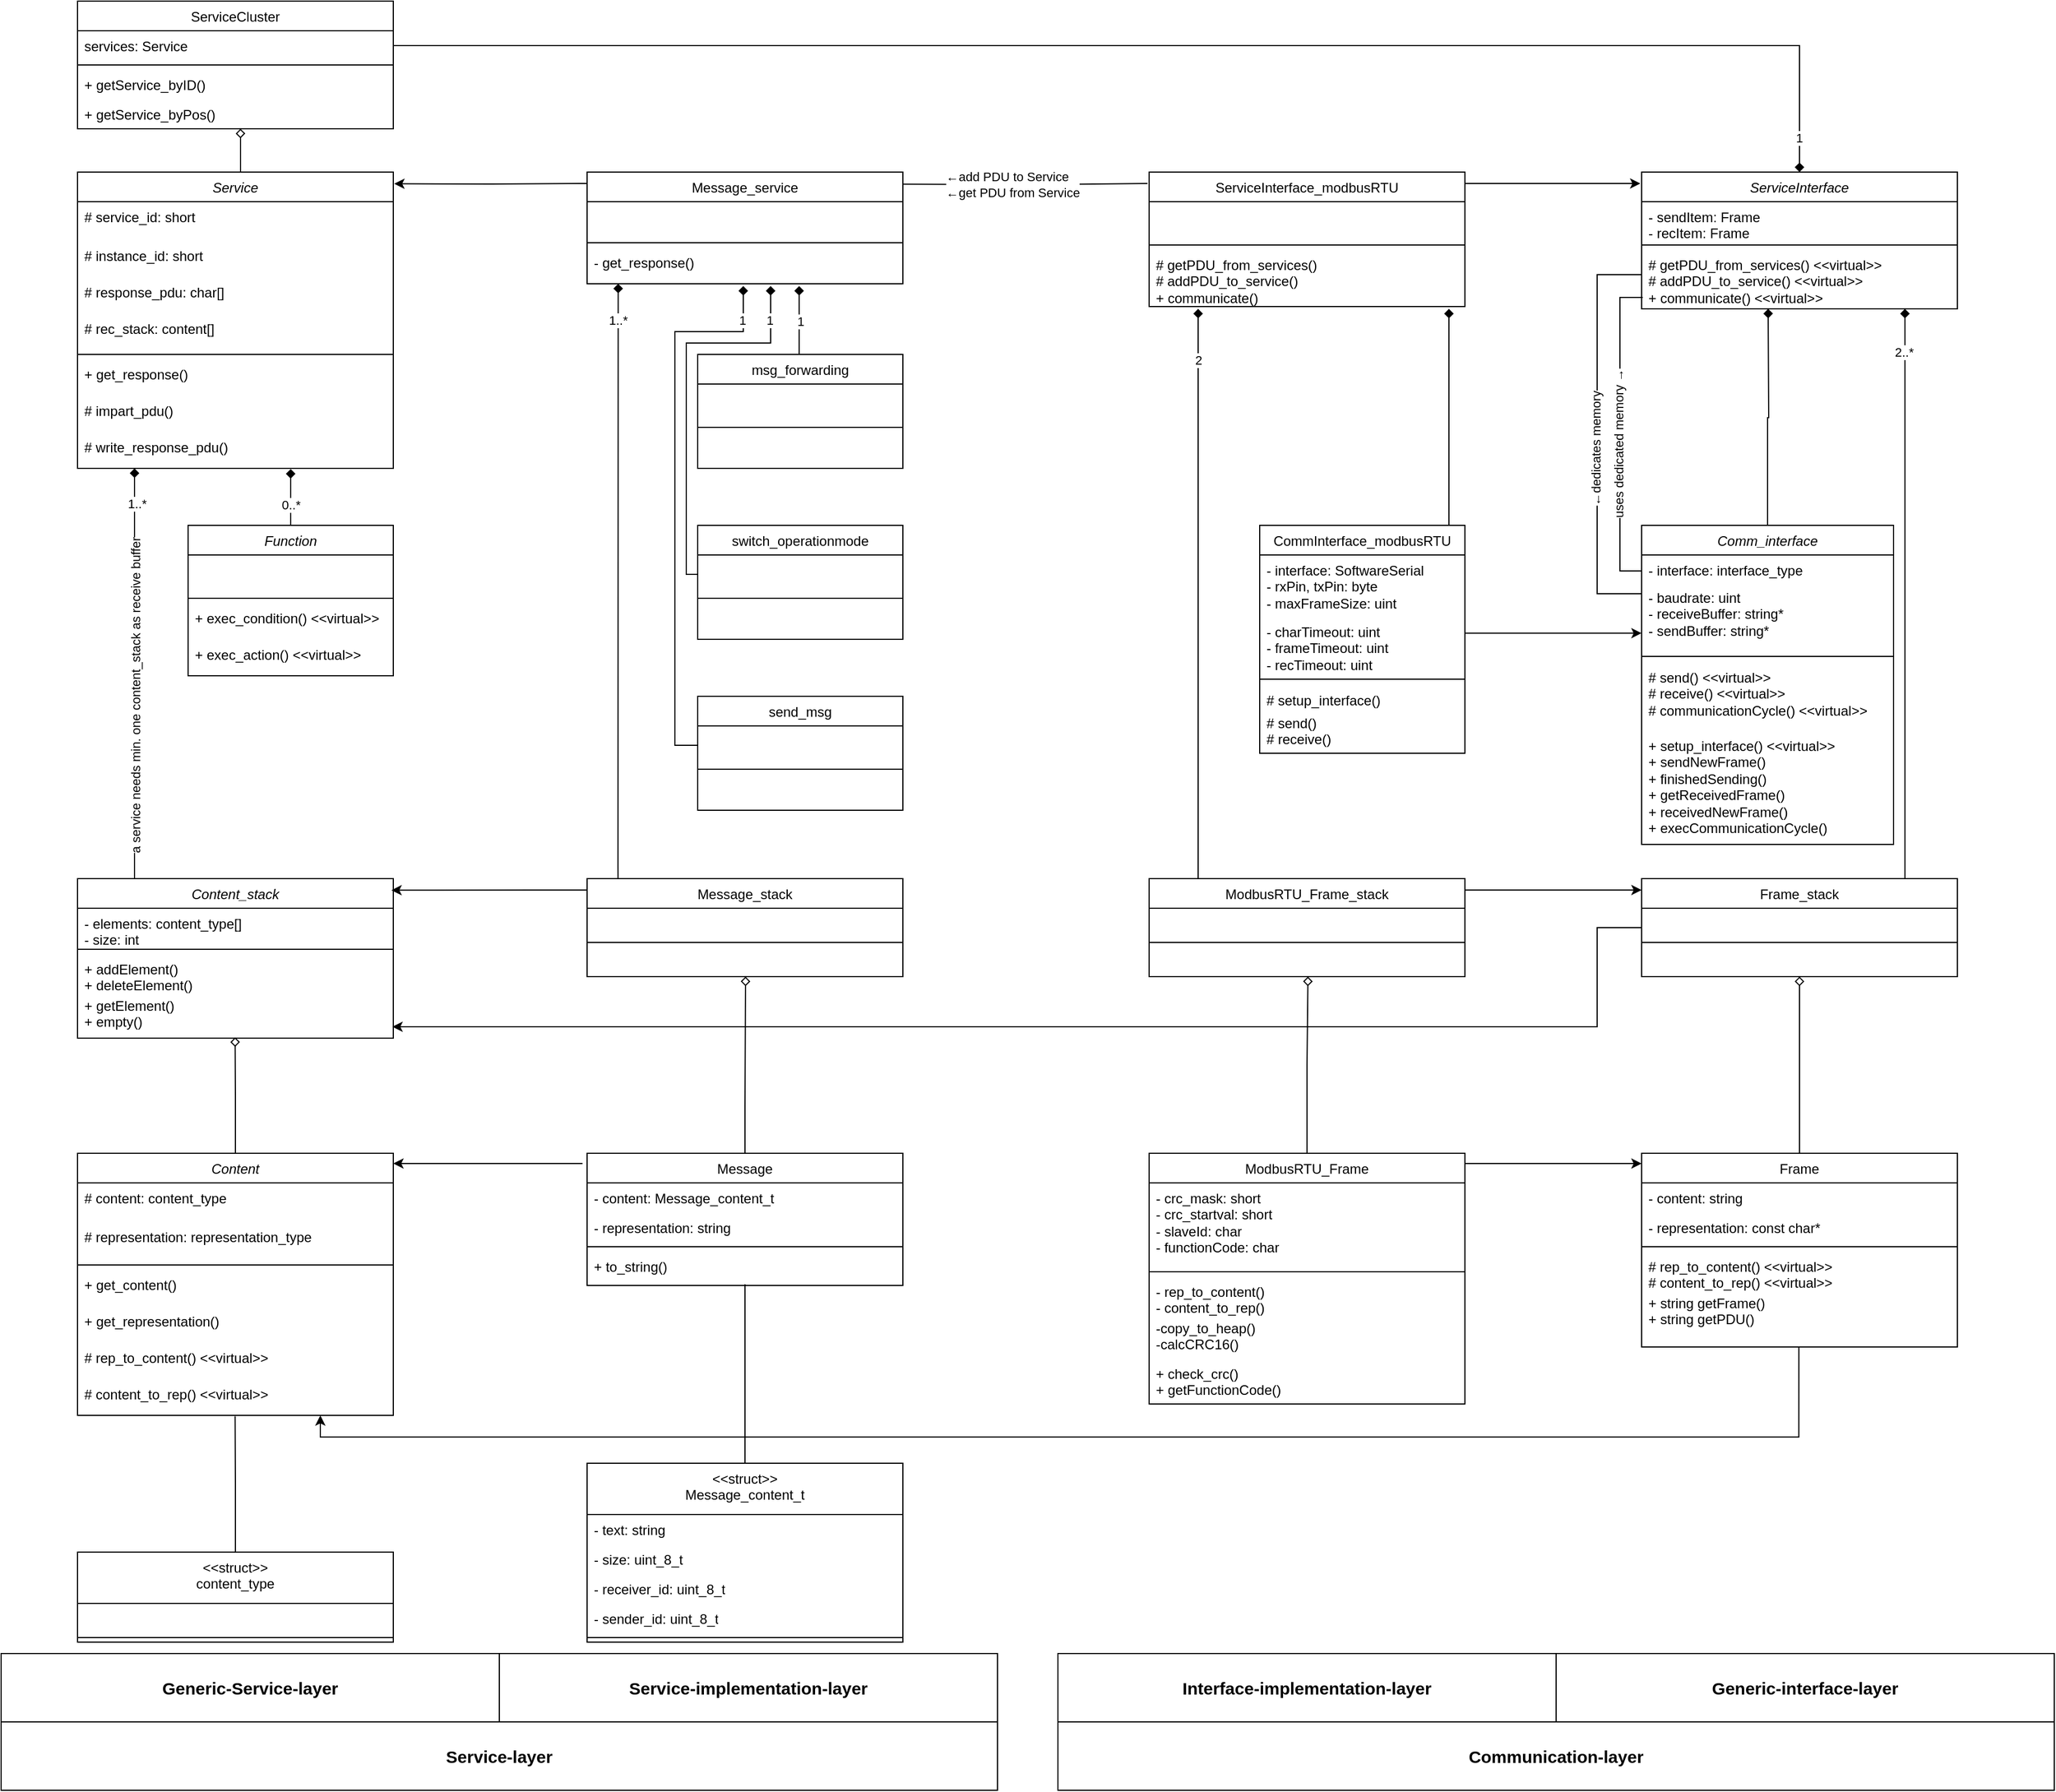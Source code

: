 <mxfile version="22.1.21" type="device">
  <diagram id="C5RBs43oDa-KdzZeNtuy" name="Page-1">
    <mxGraphModel dx="581" dy="356" grid="1" gridSize="10" guides="1" tooltips="1" connect="1" arrows="1" fold="1" page="1" pageScale="1" pageWidth="3300" pageHeight="4681" math="0" shadow="0">
      <root>
        <mxCell id="WIyWlLk6GJQsqaUBKTNV-0" />
        <mxCell id="WIyWlLk6GJQsqaUBKTNV-1" parent="WIyWlLk6GJQsqaUBKTNV-0" />
        <mxCell id="0T1XnAhTBll2UU8GzCWv-0" value="&lt;span style=&quot;font-weight: normal;&quot;&gt;&lt;i&gt;ServiceInterface&lt;/i&gt;&lt;/span&gt;" style="swimlane;fontStyle=1;align=center;verticalAlign=top;childLayout=stackLayout;horizontal=1;startSize=26;horizontalStack=0;resizeParent=1;resizeParentMax=0;resizeLast=0;collapsible=1;marginBottom=0;whiteSpace=wrap;html=1;" parent="WIyWlLk6GJQsqaUBKTNV-1" vertex="1">
          <mxGeometry x="1519" y="210" width="277" height="120" as="geometry" />
        </mxCell>
        <mxCell id="0T1XnAhTBll2UU8GzCWv-1" value="- sendItem: Frame&lt;br&gt;- recItem: Frame" style="text;strokeColor=none;fillColor=none;align=left;verticalAlign=top;spacingLeft=4;spacingRight=4;overflow=hidden;rotatable=0;points=[[0,0.5],[1,0.5]];portConstraint=eastwest;whiteSpace=wrap;html=1;" parent="0T1XnAhTBll2UU8GzCWv-0" vertex="1">
          <mxGeometry y="26" width="277" height="34" as="geometry" />
        </mxCell>
        <mxCell id="0T1XnAhTBll2UU8GzCWv-2" value="" style="line;strokeWidth=1;fillColor=none;align=left;verticalAlign=middle;spacingTop=-1;spacingLeft=3;spacingRight=3;rotatable=0;labelPosition=right;points=[];portConstraint=eastwest;strokeColor=inherit;" parent="0T1XnAhTBll2UU8GzCWv-0" vertex="1">
          <mxGeometry y="60" width="277" height="8" as="geometry" />
        </mxCell>
        <mxCell id="G1hKoWAZGQ2db2Nm5mXP-79" value="# getPDU_from_services() &amp;lt;&amp;lt;virtual&amp;gt;&amp;gt;&lt;br&gt;# addPDU_to_service() &amp;lt;&amp;lt;virtual&amp;gt;&amp;gt;&lt;br&gt;+ communicate() &amp;lt;&amp;lt;virtual&amp;gt;&amp;gt;" style="text;strokeColor=none;fillColor=none;align=left;verticalAlign=top;spacingLeft=4;spacingRight=4;overflow=hidden;rotatable=0;points=[[0,0.5],[1,0.5]];portConstraint=eastwest;whiteSpace=wrap;html=1;" parent="0T1XnAhTBll2UU8GzCWv-0" vertex="1">
          <mxGeometry y="68" width="277" height="52" as="geometry" />
        </mxCell>
        <mxCell id="0T1XnAhTBll2UU8GzCWv-19" value="&lt;span style=&quot;font-weight: normal;&quot;&gt;CommInterface_modbusRTU&lt;/span&gt;" style="swimlane;fontStyle=1;align=center;verticalAlign=top;childLayout=stackLayout;horizontal=1;startSize=26;horizontalStack=0;resizeParent=1;resizeParentMax=0;resizeLast=0;collapsible=1;marginBottom=0;whiteSpace=wrap;html=1;" parent="WIyWlLk6GJQsqaUBKTNV-1" vertex="1">
          <mxGeometry x="1184" y="520" width="180" height="200" as="geometry" />
        </mxCell>
        <mxCell id="G1hKoWAZGQ2db2Nm5mXP-65" value="&lt;div&gt;&lt;span style=&quot;background-color: initial;&quot;&gt;- interface: SoftwareSerial&lt;/span&gt;&lt;br&gt;&lt;/div&gt;&lt;div&gt;&lt;span style=&quot;background-color: initial;&quot;&gt;- rxPin, txPin: byte&lt;/span&gt;&lt;/div&gt;&lt;div&gt;- maxFrameSize: uint&lt;span style=&quot;background-color: initial;&quot;&gt;&lt;br&gt;&lt;/span&gt;&lt;/div&gt;" style="text;strokeColor=none;fillColor=none;align=left;verticalAlign=top;spacingLeft=4;spacingRight=4;overflow=hidden;rotatable=0;points=[[0,0.5],[1,0.5]];portConstraint=eastwest;whiteSpace=wrap;html=1;" parent="0T1XnAhTBll2UU8GzCWv-19" vertex="1">
          <mxGeometry y="26" width="180" height="54" as="geometry" />
        </mxCell>
        <mxCell id="0T1XnAhTBll2UU8GzCWv-20" value="&lt;div&gt;&lt;span style=&quot;background-color: initial;&quot;&gt;- charTimeout: uint&lt;/span&gt;&lt;br&gt;&lt;/div&gt;&lt;div&gt;- frameTimeout: uint&lt;/div&gt;&lt;div&gt;- recTimeout: uint&lt;/div&gt;" style="text;strokeColor=none;fillColor=none;align=left;verticalAlign=top;spacingLeft=4;spacingRight=4;overflow=hidden;rotatable=0;points=[[0,0.5],[1,0.5]];portConstraint=eastwest;whiteSpace=wrap;html=1;" parent="0T1XnAhTBll2UU8GzCWv-19" vertex="1">
          <mxGeometry y="80" width="180" height="50" as="geometry" />
        </mxCell>
        <mxCell id="0T1XnAhTBll2UU8GzCWv-21" value="" style="line;strokeWidth=1;fillColor=none;align=left;verticalAlign=middle;spacingTop=-1;spacingLeft=3;spacingRight=3;rotatable=0;labelPosition=right;points=[];portConstraint=eastwest;strokeColor=inherit;" parent="0T1XnAhTBll2UU8GzCWv-19" vertex="1">
          <mxGeometry y="130" width="180" height="10" as="geometry" />
        </mxCell>
        <mxCell id="kE5n4X_mAe2XZxN9olAk-0" value="# setup_interface()" style="text;strokeColor=none;fillColor=none;align=left;verticalAlign=top;spacingLeft=4;spacingRight=4;overflow=hidden;rotatable=0;points=[[0,0.5],[1,0.5]];portConstraint=eastwest;whiteSpace=wrap;html=1;" parent="0T1XnAhTBll2UU8GzCWv-19" vertex="1">
          <mxGeometry y="140" width="180" height="20" as="geometry" />
        </mxCell>
        <mxCell id="g8rS9QN8BbAumc9vABYH-0" value="# send()&amp;nbsp;&lt;div&gt;# receive()&lt;br&gt;&lt;/div&gt;" style="text;strokeColor=none;fillColor=none;align=left;verticalAlign=top;spacingLeft=4;spacingRight=4;overflow=hidden;rotatable=0;points=[[0,0.5],[1,0.5]];portConstraint=eastwest;whiteSpace=wrap;html=1;" parent="0T1XnAhTBll2UU8GzCWv-19" vertex="1">
          <mxGeometry y="160" width="180" height="40" as="geometry" />
        </mxCell>
        <mxCell id="0T1XnAhTBll2UU8GzCWv-24" value="&lt;i style=&quot;font-weight: normal;&quot;&gt;Service&lt;/i&gt;" style="swimlane;fontStyle=1;align=center;verticalAlign=top;childLayout=stackLayout;horizontal=1;startSize=26;horizontalStack=0;resizeParent=1;resizeParentMax=0;resizeLast=0;collapsible=1;marginBottom=0;whiteSpace=wrap;html=1;" parent="WIyWlLk6GJQsqaUBKTNV-1" vertex="1">
          <mxGeometry x="147" y="210" width="277" height="260" as="geometry" />
        </mxCell>
        <mxCell id="0T1XnAhTBll2UU8GzCWv-25" value="# service_id: short&amp;nbsp;" style="text;strokeColor=none;fillColor=none;align=left;verticalAlign=top;spacingLeft=4;spacingRight=4;overflow=hidden;rotatable=0;points=[[0,0.5],[1,0.5]];portConstraint=eastwest;whiteSpace=wrap;html=1;" parent="0T1XnAhTBll2UU8GzCWv-24" vertex="1">
          <mxGeometry y="26" width="277" height="34" as="geometry" />
        </mxCell>
        <mxCell id="kIGU2jK2xSigbOruO71g-12" value="# instance_id: short&amp;nbsp;" style="text;strokeColor=none;fillColor=none;align=left;verticalAlign=top;spacingLeft=4;spacingRight=4;overflow=hidden;rotatable=0;points=[[0,0.5],[1,0.5]];portConstraint=eastwest;whiteSpace=wrap;html=1;" parent="0T1XnAhTBll2UU8GzCWv-24" vertex="1">
          <mxGeometry y="60" width="277" height="32" as="geometry" />
        </mxCell>
        <mxCell id="kIGU2jK2xSigbOruO71g-0" value="# response_pdu: char[]&amp;nbsp;" style="text;strokeColor=none;fillColor=none;align=left;verticalAlign=top;spacingLeft=4;spacingRight=4;overflow=hidden;rotatable=0;points=[[0,0.5],[1,0.5]];portConstraint=eastwest;whiteSpace=wrap;html=1;" parent="0T1XnAhTBll2UU8GzCWv-24" vertex="1">
          <mxGeometry y="92" width="277" height="32" as="geometry" />
        </mxCell>
        <mxCell id="aDwjSYwR-uf44QGX8slU-2" value="# rec_stack: content[]&amp;nbsp;" style="text;strokeColor=none;fillColor=none;align=left;verticalAlign=top;spacingLeft=4;spacingRight=4;overflow=hidden;rotatable=0;points=[[0,0.5],[1,0.5]];portConstraint=eastwest;whiteSpace=wrap;html=1;" parent="0T1XnAhTBll2UU8GzCWv-24" vertex="1">
          <mxGeometry y="124" width="277" height="32" as="geometry" />
        </mxCell>
        <mxCell id="0T1XnAhTBll2UU8GzCWv-26" value="" style="line;strokeWidth=1;fillColor=none;align=left;verticalAlign=middle;spacingTop=-1;spacingLeft=3;spacingRight=3;rotatable=0;labelPosition=right;points=[];portConstraint=eastwest;strokeColor=inherit;" parent="0T1XnAhTBll2UU8GzCWv-24" vertex="1">
          <mxGeometry y="156" width="277" height="8" as="geometry" />
        </mxCell>
        <mxCell id="80-tXejD-YkmLtAAVGBc-15" value="+ get_response()&amp;nbsp;" style="text;strokeColor=none;fillColor=none;align=left;verticalAlign=top;spacingLeft=4;spacingRight=4;overflow=hidden;rotatable=0;points=[[0,0.5],[1,0.5]];portConstraint=eastwest;whiteSpace=wrap;html=1;" parent="0T1XnAhTBll2UU8GzCWv-24" vertex="1">
          <mxGeometry y="164" width="277" height="32" as="geometry" />
        </mxCell>
        <mxCell id="80-tXejD-YkmLtAAVGBc-28" value="# impart_pdu()&amp;nbsp;" style="text;strokeColor=none;fillColor=none;align=left;verticalAlign=top;spacingLeft=4;spacingRight=4;overflow=hidden;rotatable=0;points=[[0,0.5],[1,0.5]];portConstraint=eastwest;whiteSpace=wrap;html=1;" parent="0T1XnAhTBll2UU8GzCWv-24" vertex="1">
          <mxGeometry y="196" width="277" height="32" as="geometry" />
        </mxCell>
        <mxCell id="aDwjSYwR-uf44QGX8slU-1" value="# write_response_pdu()&amp;nbsp;" style="text;strokeColor=none;fillColor=none;align=left;verticalAlign=top;spacingLeft=4;spacingRight=4;overflow=hidden;rotatable=0;points=[[0,0.5],[1,0.5]];portConstraint=eastwest;whiteSpace=wrap;html=1;" parent="0T1XnAhTBll2UU8GzCWv-24" vertex="1">
          <mxGeometry y="228" width="277" height="32" as="geometry" />
        </mxCell>
        <mxCell id="N3_kc9GpTuYt8x-B3Z9n-35" value="" style="edgeStyle=orthogonalEdgeStyle;rounded=0;orthogonalLoop=1;jettySize=auto;html=1;entryX=1.001;entryY=0.674;entryDx=0;entryDy=0;entryPerimeter=0;endArrow=classic;endFill=1;" parent="WIyWlLk6GJQsqaUBKTNV-1" edge="1">
          <mxGeometry relative="1" as="geometry">
            <Array as="points" />
            <mxPoint x="590" y="1080" as="sourcePoint" />
            <mxPoint x="423.997" y="1079.996" as="targetPoint" />
          </mxGeometry>
        </mxCell>
        <mxCell id="ZH3qLgjgDEHbAtOJyxIN-40" value="" style="edgeStyle=orthogonalEdgeStyle;rounded=0;orthogonalLoop=1;jettySize=auto;html=1;endArrow=diamond;endFill=0;" parent="WIyWlLk6GJQsqaUBKTNV-1" source="N3_kc9GpTuYt8x-B3Z9n-0" target="ZH3qLgjgDEHbAtOJyxIN-35" edge="1">
          <mxGeometry relative="1" as="geometry">
            <Array as="points">
              <mxPoint x="733" y="1030" />
              <mxPoint x="733" y="1030" />
            </Array>
          </mxGeometry>
        </mxCell>
        <mxCell id="N3_kc9GpTuYt8x-B3Z9n-0" value="&lt;span style=&quot;font-weight: 400;&quot;&gt;Message&lt;/span&gt;" style="swimlane;fontStyle=1;align=center;verticalAlign=top;childLayout=stackLayout;horizontal=1;startSize=26;horizontalStack=0;resizeParent=1;resizeParentMax=0;resizeLast=0;collapsible=1;marginBottom=0;whiteSpace=wrap;html=1;" parent="WIyWlLk6GJQsqaUBKTNV-1" vertex="1">
          <mxGeometry x="594" y="1071" width="277" height="116" as="geometry" />
        </mxCell>
        <mxCell id="N3_kc9GpTuYt8x-B3Z9n-11" value="- content: Message_content_t" style="text;strokeColor=none;fillColor=none;align=left;verticalAlign=top;spacingLeft=4;spacingRight=4;overflow=hidden;rotatable=0;points=[[0,0.5],[1,0.5]];portConstraint=eastwest;whiteSpace=wrap;html=1;" parent="N3_kc9GpTuYt8x-B3Z9n-0" vertex="1">
          <mxGeometry y="26" width="277" height="26" as="geometry" />
        </mxCell>
        <mxCell id="3TZ6ypuchY_0NicrJu_w-3" value="- representation: string" style="text;strokeColor=none;fillColor=none;align=left;verticalAlign=top;spacingLeft=4;spacingRight=4;overflow=hidden;rotatable=0;points=[[0,0.5],[1,0.5]];portConstraint=eastwest;whiteSpace=wrap;html=1;" parent="N3_kc9GpTuYt8x-B3Z9n-0" vertex="1">
          <mxGeometry y="52" width="277" height="26" as="geometry" />
        </mxCell>
        <mxCell id="N3_kc9GpTuYt8x-B3Z9n-1" value="" style="line;strokeWidth=1;fillColor=none;align=left;verticalAlign=middle;spacingTop=-1;spacingLeft=3;spacingRight=3;rotatable=0;labelPosition=right;points=[];portConstraint=eastwest;strokeColor=inherit;" parent="N3_kc9GpTuYt8x-B3Z9n-0" vertex="1">
          <mxGeometry y="78" width="277" height="8" as="geometry" />
        </mxCell>
        <mxCell id="ZH3qLgjgDEHbAtOJyxIN-0" value="+ to_string()" style="text;strokeColor=none;fillColor=none;align=left;verticalAlign=top;spacingLeft=4;spacingRight=4;overflow=hidden;rotatable=0;points=[[0,0.5],[1,0.5]];portConstraint=eastwest;whiteSpace=wrap;html=1;" parent="N3_kc9GpTuYt8x-B3Z9n-0" vertex="1">
          <mxGeometry y="86" width="277" height="30" as="geometry" />
        </mxCell>
        <mxCell id="N3_kc9GpTuYt8x-B3Z9n-16" value="&lt;i style=&quot;font-weight: normal;&quot;&gt;Content&lt;/i&gt;" style="swimlane;fontStyle=1;align=center;verticalAlign=top;childLayout=stackLayout;horizontal=1;startSize=26;horizontalStack=0;resizeParent=1;resizeParentMax=0;resizeLast=0;collapsible=1;marginBottom=0;whiteSpace=wrap;html=1;" parent="WIyWlLk6GJQsqaUBKTNV-1" vertex="1">
          <mxGeometry x="147" y="1071" width="277" height="230" as="geometry" />
        </mxCell>
        <mxCell id="N3_kc9GpTuYt8x-B3Z9n-17" value="# content: content_type" style="text;strokeColor=none;fillColor=none;align=left;verticalAlign=top;spacingLeft=4;spacingRight=4;overflow=hidden;rotatable=0;points=[[0,0.5],[1,0.5]];portConstraint=eastwest;whiteSpace=wrap;html=1;" parent="N3_kc9GpTuYt8x-B3Z9n-16" vertex="1">
          <mxGeometry y="26" width="277" height="34" as="geometry" />
        </mxCell>
        <mxCell id="3TZ6ypuchY_0NicrJu_w-0" value="# representation: representation_type" style="text;strokeColor=none;fillColor=none;align=left;verticalAlign=top;spacingLeft=4;spacingRight=4;overflow=hidden;rotatable=0;points=[[0,0.5],[1,0.5]];portConstraint=eastwest;whiteSpace=wrap;html=1;" parent="N3_kc9GpTuYt8x-B3Z9n-16" vertex="1">
          <mxGeometry y="60" width="277" height="34" as="geometry" />
        </mxCell>
        <mxCell id="N3_kc9GpTuYt8x-B3Z9n-18" value="" style="line;strokeWidth=1;fillColor=none;align=left;verticalAlign=middle;spacingTop=-1;spacingLeft=3;spacingRight=3;rotatable=0;labelPosition=right;points=[];portConstraint=eastwest;strokeColor=inherit;" parent="N3_kc9GpTuYt8x-B3Z9n-16" vertex="1">
          <mxGeometry y="94" width="277" height="8" as="geometry" />
        </mxCell>
        <mxCell id="N3_kc9GpTuYt8x-B3Z9n-23" value="+ get_content()&amp;nbsp;" style="text;strokeColor=none;fillColor=none;align=left;verticalAlign=top;spacingLeft=4;spacingRight=4;overflow=hidden;rotatable=0;points=[[0,0.5],[1,0.5]];portConstraint=eastwest;whiteSpace=wrap;html=1;" parent="N3_kc9GpTuYt8x-B3Z9n-16" vertex="1">
          <mxGeometry y="102" width="277" height="32" as="geometry" />
        </mxCell>
        <mxCell id="N3_kc9GpTuYt8x-B3Z9n-19" value="+ get_representation()&amp;nbsp;" style="text;strokeColor=none;fillColor=none;align=left;verticalAlign=top;spacingLeft=4;spacingRight=4;overflow=hidden;rotatable=0;points=[[0,0.5],[1,0.5]];portConstraint=eastwest;whiteSpace=wrap;html=1;" parent="N3_kc9GpTuYt8x-B3Z9n-16" vertex="1">
          <mxGeometry y="134" width="277" height="32" as="geometry" />
        </mxCell>
        <mxCell id="aDwjSYwR-uf44QGX8slU-0" value="# rep_to_content()&amp;nbsp;&amp;lt;&amp;lt;virtual&amp;gt;&amp;gt;" style="text;strokeColor=none;fillColor=none;align=left;verticalAlign=top;spacingLeft=4;spacingRight=4;overflow=hidden;rotatable=0;points=[[0,0.5],[1,0.5]];portConstraint=eastwest;whiteSpace=wrap;html=1;" parent="N3_kc9GpTuYt8x-B3Z9n-16" vertex="1">
          <mxGeometry y="166" width="277" height="32" as="geometry" />
        </mxCell>
        <mxCell id="3TZ6ypuchY_0NicrJu_w-1" value="# content_to_rep()&amp;nbsp;&amp;lt;&amp;lt;virtual&amp;gt;&amp;gt;" style="text;strokeColor=none;fillColor=none;align=left;verticalAlign=top;spacingLeft=4;spacingRight=4;overflow=hidden;rotatable=0;points=[[0,0.5],[1,0.5]];portConstraint=eastwest;whiteSpace=wrap;html=1;" parent="N3_kc9GpTuYt8x-B3Z9n-16" vertex="1">
          <mxGeometry y="198" width="277" height="32" as="geometry" />
        </mxCell>
        <mxCell id="ZH3qLgjgDEHbAtOJyxIN-2" value="&lt;div&gt;&lt;span style=&quot;font-weight: 400;&quot;&gt;&amp;lt;&amp;lt;struct&amp;gt;&amp;gt;&lt;/span&gt;&lt;/div&gt;&lt;span style=&quot;font-weight: 400;&quot;&gt;Message_content_t&lt;/span&gt;" style="swimlane;fontStyle=1;align=center;verticalAlign=top;childLayout=stackLayout;horizontal=1;startSize=45;horizontalStack=0;resizeParent=1;resizeParentMax=0;resizeLast=0;collapsible=1;marginBottom=0;whiteSpace=wrap;html=1;" parent="WIyWlLk6GJQsqaUBKTNV-1" vertex="1">
          <mxGeometry x="594" y="1343" width="277" height="157" as="geometry" />
        </mxCell>
        <mxCell id="ZH3qLgjgDEHbAtOJyxIN-3" value="- text: string&amp;nbsp;" style="text;strokeColor=none;fillColor=none;align=left;verticalAlign=top;spacingLeft=4;spacingRight=4;overflow=hidden;rotatable=0;points=[[0,0.5],[1,0.5]];portConstraint=eastwest;whiteSpace=wrap;html=1;" parent="ZH3qLgjgDEHbAtOJyxIN-2" vertex="1">
          <mxGeometry y="45" width="277" height="26" as="geometry" />
        </mxCell>
        <mxCell id="ZH3qLgjgDEHbAtOJyxIN-4" value="- size: uint_8_t&amp;nbsp;" style="text;strokeColor=none;fillColor=none;align=left;verticalAlign=top;spacingLeft=4;spacingRight=4;overflow=hidden;rotatable=0;points=[[0,0.5],[1,0.5]];portConstraint=eastwest;whiteSpace=wrap;html=1;" parent="ZH3qLgjgDEHbAtOJyxIN-2" vertex="1">
          <mxGeometry y="71" width="277" height="26" as="geometry" />
        </mxCell>
        <mxCell id="ZH3qLgjgDEHbAtOJyxIN-5" value="- receiver_id: uint_8_t" style="text;strokeColor=none;fillColor=none;align=left;verticalAlign=top;spacingLeft=4;spacingRight=4;overflow=hidden;rotatable=0;points=[[0,0.5],[1,0.5]];portConstraint=eastwest;whiteSpace=wrap;html=1;" parent="ZH3qLgjgDEHbAtOJyxIN-2" vertex="1">
          <mxGeometry y="97" width="277" height="26" as="geometry" />
        </mxCell>
        <mxCell id="ZH3qLgjgDEHbAtOJyxIN-6" value="- sender_id: uint_8_t" style="text;strokeColor=none;fillColor=none;align=left;verticalAlign=top;spacingLeft=4;spacingRight=4;overflow=hidden;rotatable=0;points=[[0,0.5],[1,0.5]];portConstraint=eastwest;whiteSpace=wrap;html=1;" parent="ZH3qLgjgDEHbAtOJyxIN-2" vertex="1">
          <mxGeometry y="123" width="277" height="26" as="geometry" />
        </mxCell>
        <mxCell id="ZH3qLgjgDEHbAtOJyxIN-7" value="" style="line;strokeWidth=1;fillColor=none;align=left;verticalAlign=middle;spacingTop=-1;spacingLeft=3;spacingRight=3;rotatable=0;labelPosition=right;points=[];portConstraint=eastwest;strokeColor=inherit;" parent="ZH3qLgjgDEHbAtOJyxIN-2" vertex="1">
          <mxGeometry y="149" width="277" height="8" as="geometry" />
        </mxCell>
        <mxCell id="ZH3qLgjgDEHbAtOJyxIN-25" value="&lt;i style=&quot;font-weight: normal;&quot;&gt;Content_stack&lt;/i&gt;" style="swimlane;fontStyle=1;align=center;verticalAlign=top;childLayout=stackLayout;horizontal=1;startSize=26;horizontalStack=0;resizeParent=1;resizeParentMax=0;resizeLast=0;collapsible=1;marginBottom=0;whiteSpace=wrap;html=1;" parent="WIyWlLk6GJQsqaUBKTNV-1" vertex="1">
          <mxGeometry x="147" y="830" width="277" height="140" as="geometry" />
        </mxCell>
        <mxCell id="ZH3qLgjgDEHbAtOJyxIN-28" value="- elements: content_type[]&lt;br&gt;- size: int" style="text;strokeColor=none;fillColor=none;align=left;verticalAlign=top;spacingLeft=4;spacingRight=4;overflow=hidden;rotatable=0;points=[[0,0.5],[1,0.5]];portConstraint=eastwest;whiteSpace=wrap;html=1;" parent="ZH3qLgjgDEHbAtOJyxIN-25" vertex="1">
          <mxGeometry y="26" width="277" height="32" as="geometry" />
        </mxCell>
        <mxCell id="ZH3qLgjgDEHbAtOJyxIN-27" value="" style="line;strokeWidth=1;fillColor=none;align=left;verticalAlign=middle;spacingTop=-1;spacingLeft=3;spacingRight=3;rotatable=0;labelPosition=right;points=[];portConstraint=eastwest;strokeColor=inherit;" parent="ZH3qLgjgDEHbAtOJyxIN-25" vertex="1">
          <mxGeometry y="58" width="277" height="8" as="geometry" />
        </mxCell>
        <mxCell id="ZH3qLgjgDEHbAtOJyxIN-29" value="+ addElement()&lt;br&gt;+ deleteElement()" style="text;strokeColor=none;fillColor=none;align=left;verticalAlign=top;spacingLeft=4;spacingRight=4;overflow=hidden;rotatable=0;points=[[0,0.5],[1,0.5]];portConstraint=eastwest;whiteSpace=wrap;html=1;" parent="ZH3qLgjgDEHbAtOJyxIN-25" vertex="1">
          <mxGeometry y="66" width="277" height="32" as="geometry" />
        </mxCell>
        <mxCell id="80-tXejD-YkmLtAAVGBc-1" value="+ getElement()&lt;br&gt;+ empty()" style="text;strokeColor=none;fillColor=none;align=left;verticalAlign=top;spacingLeft=4;spacingRight=4;overflow=hidden;rotatable=0;points=[[0,0.5],[1,0.5]];portConstraint=eastwest;whiteSpace=wrap;html=1;" parent="ZH3qLgjgDEHbAtOJyxIN-25" vertex="1">
          <mxGeometry y="98" width="277" height="42" as="geometry" />
        </mxCell>
        <mxCell id="ZH3qLgjgDEHbAtOJyxIN-31" style="edgeStyle=orthogonalEdgeStyle;rounded=0;orthogonalLoop=1;jettySize=auto;html=1;endArrow=diamond;endFill=0;entryX=0.499;entryY=0.982;entryDx=0;entryDy=0;entryPerimeter=0;" parent="WIyWlLk6GJQsqaUBKTNV-1" source="N3_kc9GpTuYt8x-B3Z9n-16" target="80-tXejD-YkmLtAAVGBc-1" edge="1">
          <mxGeometry relative="1" as="geometry">
            <mxPoint x="252" y="1030" as="targetPoint" />
          </mxGeometry>
        </mxCell>
        <mxCell id="ZH3qLgjgDEHbAtOJyxIN-32" value="&lt;span style=&quot;font-weight: 400;&quot;&gt;Message_stack&lt;/span&gt;" style="swimlane;fontStyle=1;align=center;verticalAlign=top;childLayout=stackLayout;horizontal=1;startSize=26;horizontalStack=0;resizeParent=1;resizeParentMax=0;resizeLast=0;collapsible=1;marginBottom=0;whiteSpace=wrap;html=1;" parent="WIyWlLk6GJQsqaUBKTNV-1" vertex="1">
          <mxGeometry x="594" y="830" width="277" height="86" as="geometry" />
        </mxCell>
        <mxCell id="ZH3qLgjgDEHbAtOJyxIN-33" value="&amp;nbsp;" style="text;strokeColor=none;fillColor=none;align=left;verticalAlign=top;spacingLeft=4;spacingRight=4;overflow=hidden;rotatable=0;points=[[0,0.5],[1,0.5]];portConstraint=eastwest;whiteSpace=wrap;html=1;" parent="ZH3qLgjgDEHbAtOJyxIN-32" vertex="1">
          <mxGeometry y="26" width="277" height="26" as="geometry" />
        </mxCell>
        <mxCell id="ZH3qLgjgDEHbAtOJyxIN-34" value="" style="line;strokeWidth=1;fillColor=none;align=left;verticalAlign=middle;spacingTop=-1;spacingLeft=3;spacingRight=3;rotatable=0;labelPosition=right;points=[];portConstraint=eastwest;strokeColor=inherit;" parent="ZH3qLgjgDEHbAtOJyxIN-32" vertex="1">
          <mxGeometry y="52" width="277" height="8" as="geometry" />
        </mxCell>
        <mxCell id="ZH3qLgjgDEHbAtOJyxIN-35" value="&amp;nbsp;" style="text;strokeColor=none;fillColor=none;align=left;verticalAlign=top;spacingLeft=4;spacingRight=4;overflow=hidden;rotatable=0;points=[[0,0.5],[1,0.5]];portConstraint=eastwest;whiteSpace=wrap;html=1;" parent="ZH3qLgjgDEHbAtOJyxIN-32" vertex="1">
          <mxGeometry y="60" width="277" height="26" as="geometry" />
        </mxCell>
        <mxCell id="80-tXejD-YkmLtAAVGBc-9" value="&lt;i style=&quot;font-weight: normal;&quot;&gt;Function&lt;/i&gt;" style="swimlane;fontStyle=1;align=center;verticalAlign=top;childLayout=stackLayout;horizontal=1;startSize=26;horizontalStack=0;resizeParent=1;resizeParentMax=0;resizeLast=0;collapsible=1;marginBottom=0;whiteSpace=wrap;html=1;" parent="WIyWlLk6GJQsqaUBKTNV-1" vertex="1">
          <mxGeometry x="244" y="520" width="180" height="132" as="geometry" />
        </mxCell>
        <mxCell id="80-tXejD-YkmLtAAVGBc-10" value="&amp;nbsp;" style="text;strokeColor=none;fillColor=none;align=left;verticalAlign=top;spacingLeft=4;spacingRight=4;overflow=hidden;rotatable=0;points=[[0,0.5],[1,0.5]];portConstraint=eastwest;whiteSpace=wrap;html=1;" parent="80-tXejD-YkmLtAAVGBc-9" vertex="1">
          <mxGeometry y="26" width="180" height="34" as="geometry" />
        </mxCell>
        <mxCell id="80-tXejD-YkmLtAAVGBc-11" value="" style="line;strokeWidth=1;fillColor=none;align=left;verticalAlign=middle;spacingTop=-1;spacingLeft=3;spacingRight=3;rotatable=0;labelPosition=right;points=[];portConstraint=eastwest;strokeColor=inherit;" parent="80-tXejD-YkmLtAAVGBc-9" vertex="1">
          <mxGeometry y="60" width="180" height="8" as="geometry" />
        </mxCell>
        <mxCell id="80-tXejD-YkmLtAAVGBc-12" value="+ exec_condition() &amp;lt;&amp;lt;virtual&amp;gt;&amp;gt;" style="text;strokeColor=none;fillColor=none;align=left;verticalAlign=top;spacingLeft=4;spacingRight=4;overflow=hidden;rotatable=0;points=[[0,0.5],[1,0.5]];portConstraint=eastwest;whiteSpace=wrap;html=1;" parent="80-tXejD-YkmLtAAVGBc-9" vertex="1">
          <mxGeometry y="68" width="180" height="32" as="geometry" />
        </mxCell>
        <mxCell id="80-tXejD-YkmLtAAVGBc-26" value="+ exec_action() &amp;lt;&amp;lt;virtual&amp;gt;&amp;gt;" style="text;strokeColor=none;fillColor=none;align=left;verticalAlign=top;spacingLeft=4;spacingRight=4;overflow=hidden;rotatable=0;points=[[0,0.5],[1,0.5]];portConstraint=eastwest;whiteSpace=wrap;html=1;" parent="80-tXejD-YkmLtAAVGBc-9" vertex="1">
          <mxGeometry y="100" width="180" height="32" as="geometry" />
        </mxCell>
        <mxCell id="kIGU2jK2xSigbOruO71g-1" value="&lt;span style=&quot;font-weight: normal;&quot;&gt;Message_service&lt;/span&gt;" style="swimlane;fontStyle=1;align=center;verticalAlign=top;childLayout=stackLayout;horizontal=1;startSize=26;horizontalStack=0;resizeParent=1;resizeParentMax=0;resizeLast=0;collapsible=1;marginBottom=0;whiteSpace=wrap;html=1;" parent="WIyWlLk6GJQsqaUBKTNV-1" vertex="1">
          <mxGeometry x="594" y="210" width="277" height="98" as="geometry" />
        </mxCell>
        <mxCell id="kIGU2jK2xSigbOruO71g-4" value="&amp;nbsp;" style="text;strokeColor=none;fillColor=none;align=left;verticalAlign=top;spacingLeft=4;spacingRight=4;overflow=hidden;rotatable=0;points=[[0,0.5],[1,0.5]];portConstraint=eastwest;whiteSpace=wrap;html=1;" parent="kIGU2jK2xSigbOruO71g-1" vertex="1">
          <mxGeometry y="26" width="277" height="32" as="geometry" />
        </mxCell>
        <mxCell id="kIGU2jK2xSigbOruO71g-5" value="" style="line;strokeWidth=1;fillColor=none;align=left;verticalAlign=middle;spacingTop=-1;spacingLeft=3;spacingRight=3;rotatable=0;labelPosition=right;points=[];portConstraint=eastwest;strokeColor=inherit;" parent="kIGU2jK2xSigbOruO71g-1" vertex="1">
          <mxGeometry y="58" width="277" height="8" as="geometry" />
        </mxCell>
        <mxCell id="kIGU2jK2xSigbOruO71g-11" value="- get_response()&amp;nbsp;" style="text;strokeColor=none;fillColor=none;align=left;verticalAlign=top;spacingLeft=4;spacingRight=4;overflow=hidden;rotatable=0;points=[[0,0.5],[1,0.5]];portConstraint=eastwest;whiteSpace=wrap;html=1;" parent="kIGU2jK2xSigbOruO71g-1" vertex="1">
          <mxGeometry y="66" width="277" height="32" as="geometry" />
        </mxCell>
        <mxCell id="kIGU2jK2xSigbOruO71g-8" style="edgeStyle=orthogonalEdgeStyle;rounded=0;orthogonalLoop=1;jettySize=auto;html=1;entryX=1.003;entryY=0.257;entryDx=0;entryDy=0;entryPerimeter=0;" parent="WIyWlLk6GJQsqaUBKTNV-1" edge="1">
          <mxGeometry relative="1" as="geometry">
            <mxPoint x="424.831" y="220.224" as="targetPoint" />
            <Array as="points" />
            <mxPoint x="594" y="220" as="sourcePoint" />
          </mxGeometry>
        </mxCell>
        <mxCell id="kIGU2jK2xSigbOruO71g-9" style="edgeStyle=orthogonalEdgeStyle;rounded=0;orthogonalLoop=1;jettySize=auto;html=1;endArrow=diamond;endFill=1;entryX=0.532;entryY=1.009;entryDx=0;entryDy=0;entryPerimeter=0;exitX=0.098;exitY=-0.002;exitDx=0;exitDy=0;exitPerimeter=0;" parent="WIyWlLk6GJQsqaUBKTNV-1" source="ZH3qLgjgDEHbAtOJyxIN-32" edge="1">
          <mxGeometry relative="1" as="geometry">
            <mxPoint x="621.274" y="307.998" as="targetPoint" />
            <mxPoint x="620" y="820" as="sourcePoint" />
            <Array as="points">
              <mxPoint x="621" y="820" />
            </Array>
          </mxGeometry>
        </mxCell>
        <mxCell id="kIGU2jK2xSigbOruO71g-10" value="1..*" style="edgeLabel;html=1;align=center;verticalAlign=middle;resizable=0;points=[];" parent="kIGU2jK2xSigbOruO71g-9" vertex="1" connectable="0">
          <mxGeometry x="0.195" y="-2" relative="1" as="geometry">
            <mxPoint x="-2" y="-178" as="offset" />
          </mxGeometry>
        </mxCell>
        <mxCell id="80-tXejD-YkmLtAAVGBc-6" style="edgeStyle=orthogonalEdgeStyle;rounded=0;orthogonalLoop=1;jettySize=auto;html=1;endArrow=diamond;endFill=1;" parent="WIyWlLk6GJQsqaUBKTNV-1" edge="1">
          <mxGeometry relative="1" as="geometry">
            <mxPoint x="197.01" y="470" as="targetPoint" />
            <mxPoint x="197" y="759.97" as="sourcePoint" />
            <Array as="points">
              <mxPoint x="197" y="829.97" />
              <mxPoint x="197" y="829.97" />
            </Array>
          </mxGeometry>
        </mxCell>
        <mxCell id="80-tXejD-YkmLtAAVGBc-7" value="1..*" style="edgeLabel;html=1;align=center;verticalAlign=middle;resizable=0;points=[];" parent="80-tXejD-YkmLtAAVGBc-6" vertex="1" connectable="0">
          <mxGeometry x="0.064" y="-4" relative="1" as="geometry">
            <mxPoint x="-2" y="-171" as="offset" />
          </mxGeometry>
        </mxCell>
        <mxCell id="80-tXejD-YkmLtAAVGBc-8" value="a service needs min. one content_stack as receive buffer" style="edgeLabel;html=1;align=center;verticalAlign=middle;resizable=0;points=[];rotation=-90;" parent="80-tXejD-YkmLtAAVGBc-6" vertex="1" connectable="0">
          <mxGeometry x="0.449" y="-2" relative="1" as="geometry">
            <mxPoint x="-1" y="81" as="offset" />
          </mxGeometry>
        </mxCell>
        <mxCell id="G1hKoWAZGQ2db2Nm5mXP-2" style="edgeStyle=orthogonalEdgeStyle;rounded=0;orthogonalLoop=1;jettySize=auto;html=1;entryX=0.675;entryY=1.018;entryDx=0;entryDy=0;entryPerimeter=0;endArrow=diamond;endFill=1;" parent="WIyWlLk6GJQsqaUBKTNV-1" source="80-tXejD-YkmLtAAVGBc-9" target="aDwjSYwR-uf44QGX8slU-1" edge="1">
          <mxGeometry relative="1" as="geometry" />
        </mxCell>
        <mxCell id="G1hKoWAZGQ2db2Nm5mXP-3" value="0..*" style="edgeLabel;html=1;align=center;verticalAlign=middle;resizable=0;points=[];" parent="G1hKoWAZGQ2db2Nm5mXP-2" vertex="1" connectable="0">
          <mxGeometry x="0.651" relative="1" as="geometry">
            <mxPoint y="23" as="offset" />
          </mxGeometry>
        </mxCell>
        <mxCell id="G1hKoWAZGQ2db2Nm5mXP-4" value="&lt;div&gt;&lt;span style=&quot;font-weight: 400;&quot;&gt;&amp;lt;&amp;lt;struct&amp;gt;&amp;gt;&lt;/span&gt;&lt;/div&gt;&lt;span style=&quot;font-weight: 400;&quot;&gt;content_type&lt;/span&gt;" style="swimlane;fontStyle=1;align=center;verticalAlign=top;childLayout=stackLayout;horizontal=1;startSize=45;horizontalStack=0;resizeParent=1;resizeParentMax=0;resizeLast=0;collapsible=1;marginBottom=0;whiteSpace=wrap;html=1;" parent="WIyWlLk6GJQsqaUBKTNV-1" vertex="1">
          <mxGeometry x="147" y="1421" width="277" height="79" as="geometry" />
        </mxCell>
        <mxCell id="G1hKoWAZGQ2db2Nm5mXP-5" value="&amp;nbsp;" style="text;strokeColor=none;fillColor=none;align=left;verticalAlign=top;spacingLeft=4;spacingRight=4;overflow=hidden;rotatable=0;points=[[0,0.5],[1,0.5]];portConstraint=eastwest;whiteSpace=wrap;html=1;" parent="G1hKoWAZGQ2db2Nm5mXP-4" vertex="1">
          <mxGeometry y="45" width="277" height="26" as="geometry" />
        </mxCell>
        <mxCell id="G1hKoWAZGQ2db2Nm5mXP-9" value="" style="line;strokeWidth=1;fillColor=none;align=left;verticalAlign=middle;spacingTop=-1;spacingLeft=3;spacingRight=3;rotatable=0;labelPosition=right;points=[];portConstraint=eastwest;strokeColor=inherit;" parent="G1hKoWAZGQ2db2Nm5mXP-4" vertex="1">
          <mxGeometry y="71" width="277" height="8" as="geometry" />
        </mxCell>
        <mxCell id="G1hKoWAZGQ2db2Nm5mXP-13" style="edgeStyle=orthogonalEdgeStyle;rounded=0;orthogonalLoop=1;jettySize=auto;html=1;entryX=0.5;entryY=0.967;entryDx=0;entryDy=0;entryPerimeter=0;endArrow=none;endFill=0;" parent="WIyWlLk6GJQsqaUBKTNV-1" source="ZH3qLgjgDEHbAtOJyxIN-2" target="ZH3qLgjgDEHbAtOJyxIN-0" edge="1">
          <mxGeometry relative="1" as="geometry" />
        </mxCell>
        <mxCell id="G1hKoWAZGQ2db2Nm5mXP-14" style="edgeStyle=orthogonalEdgeStyle;rounded=0;orthogonalLoop=1;jettySize=auto;html=1;entryX=0.994;entryY=0.382;entryDx=0;entryDy=0;entryPerimeter=0;" parent="WIyWlLk6GJQsqaUBKTNV-1" edge="1">
          <mxGeometry relative="1" as="geometry">
            <mxPoint x="594" y="839.996" as="sourcePoint" />
            <mxPoint x="422.338" y="840.194" as="targetPoint" />
            <Array as="points">
              <mxPoint x="550" y="839.97" />
              <mxPoint x="550" y="839.97" />
            </Array>
          </mxGeometry>
        </mxCell>
        <mxCell id="G1hKoWAZGQ2db2Nm5mXP-15" value="&lt;span style=&quot;font-weight: 400;&quot;&gt;msg_forwarding&lt;/span&gt;" style="swimlane;fontStyle=1;align=center;verticalAlign=top;childLayout=stackLayout;horizontal=1;startSize=26;horizontalStack=0;resizeParent=1;resizeParentMax=0;resizeLast=0;collapsible=1;marginBottom=0;whiteSpace=wrap;html=1;" parent="WIyWlLk6GJQsqaUBKTNV-1" vertex="1">
          <mxGeometry x="691" y="370" width="180" height="100" as="geometry" />
        </mxCell>
        <mxCell id="G1hKoWAZGQ2db2Nm5mXP-16" value="&amp;nbsp;" style="text;strokeColor=none;fillColor=none;align=left;verticalAlign=top;spacingLeft=4;spacingRight=4;overflow=hidden;rotatable=0;points=[[0,0.5],[1,0.5]];portConstraint=eastwest;whiteSpace=wrap;html=1;" parent="G1hKoWAZGQ2db2Nm5mXP-15" vertex="1">
          <mxGeometry y="26" width="180" height="34" as="geometry" />
        </mxCell>
        <mxCell id="G1hKoWAZGQ2db2Nm5mXP-17" value="" style="line;strokeWidth=1;fillColor=none;align=left;verticalAlign=middle;spacingTop=-1;spacingLeft=3;spacingRight=3;rotatable=0;labelPosition=right;points=[];portConstraint=eastwest;strokeColor=inherit;" parent="G1hKoWAZGQ2db2Nm5mXP-15" vertex="1">
          <mxGeometry y="60" width="180" height="8" as="geometry" />
        </mxCell>
        <mxCell id="G1hKoWAZGQ2db2Nm5mXP-18" value="&amp;nbsp;" style="text;strokeColor=none;fillColor=none;align=left;verticalAlign=top;spacingLeft=4;spacingRight=4;overflow=hidden;rotatable=0;points=[[0,0.5],[1,0.5]];portConstraint=eastwest;whiteSpace=wrap;html=1;" parent="G1hKoWAZGQ2db2Nm5mXP-15" vertex="1">
          <mxGeometry y="68" width="180" height="32" as="geometry" />
        </mxCell>
        <mxCell id="G1hKoWAZGQ2db2Nm5mXP-20" style="edgeStyle=orthogonalEdgeStyle;rounded=0;orthogonalLoop=1;jettySize=auto;html=1;endArrow=diamond;endFill=1;" parent="WIyWlLk6GJQsqaUBKTNV-1" source="G1hKoWAZGQ2db2Nm5mXP-15" edge="1">
          <mxGeometry relative="1" as="geometry">
            <mxPoint x="780" y="310" as="targetPoint" />
            <Array as="points">
              <mxPoint x="780" y="350" />
              <mxPoint x="780" y="350" />
            </Array>
          </mxGeometry>
        </mxCell>
        <mxCell id="G1hKoWAZGQ2db2Nm5mXP-21" value="1" style="edgeLabel;html=1;align=center;verticalAlign=middle;resizable=0;points=[];" parent="G1hKoWAZGQ2db2Nm5mXP-20" vertex="1" connectable="0">
          <mxGeometry x="0.219" y="1" relative="1" as="geometry">
            <mxPoint x="2" y="7" as="offset" />
          </mxGeometry>
        </mxCell>
        <mxCell id="G1hKoWAZGQ2db2Nm5mXP-22" value="&lt;span style=&quot;font-weight: 400;&quot;&gt;switch_operationmode&lt;/span&gt;" style="swimlane;fontStyle=1;align=center;verticalAlign=top;childLayout=stackLayout;horizontal=1;startSize=26;horizontalStack=0;resizeParent=1;resizeParentMax=0;resizeLast=0;collapsible=1;marginBottom=0;whiteSpace=wrap;html=1;" parent="WIyWlLk6GJQsqaUBKTNV-1" vertex="1">
          <mxGeometry x="691" y="520" width="180" height="100" as="geometry">
            <mxRectangle x="750" y="410" width="160" height="30" as="alternateBounds" />
          </mxGeometry>
        </mxCell>
        <mxCell id="G1hKoWAZGQ2db2Nm5mXP-23" value="&amp;nbsp;" style="text;strokeColor=none;fillColor=none;align=left;verticalAlign=top;spacingLeft=4;spacingRight=4;overflow=hidden;rotatable=0;points=[[0,0.5],[1,0.5]];portConstraint=eastwest;whiteSpace=wrap;html=1;" parent="G1hKoWAZGQ2db2Nm5mXP-22" vertex="1">
          <mxGeometry y="26" width="180" height="34" as="geometry" />
        </mxCell>
        <mxCell id="G1hKoWAZGQ2db2Nm5mXP-24" value="" style="line;strokeWidth=1;fillColor=none;align=left;verticalAlign=middle;spacingTop=-1;spacingLeft=3;spacingRight=3;rotatable=0;labelPosition=right;points=[];portConstraint=eastwest;strokeColor=inherit;" parent="G1hKoWAZGQ2db2Nm5mXP-22" vertex="1">
          <mxGeometry y="60" width="180" height="8" as="geometry" />
        </mxCell>
        <mxCell id="G1hKoWAZGQ2db2Nm5mXP-25" value="&amp;nbsp;" style="text;strokeColor=none;fillColor=none;align=left;verticalAlign=top;spacingLeft=4;spacingRight=4;overflow=hidden;rotatable=0;points=[[0,0.5],[1,0.5]];portConstraint=eastwest;whiteSpace=wrap;html=1;" parent="G1hKoWAZGQ2db2Nm5mXP-22" vertex="1">
          <mxGeometry y="68" width="180" height="32" as="geometry" />
        </mxCell>
        <mxCell id="G1hKoWAZGQ2db2Nm5mXP-29" style="edgeStyle=orthogonalEdgeStyle;rounded=0;orthogonalLoop=1;jettySize=auto;html=1;endArrow=diamond;endFill=1;" parent="WIyWlLk6GJQsqaUBKTNV-1" source="G1hKoWAZGQ2db2Nm5mXP-23" edge="1">
          <mxGeometry relative="1" as="geometry">
            <mxPoint x="755" y="310" as="targetPoint" />
            <Array as="points">
              <mxPoint x="681" y="563" />
              <mxPoint x="681" y="360" />
              <mxPoint x="755" y="360" />
            </Array>
          </mxGeometry>
        </mxCell>
        <mxCell id="G1hKoWAZGQ2db2Nm5mXP-30" value="1" style="edgeLabel;html=1;align=center;verticalAlign=middle;resizable=0;points=[];" parent="G1hKoWAZGQ2db2Nm5mXP-29" vertex="1" connectable="0">
          <mxGeometry x="0.828" y="1" relative="1" as="geometry">
            <mxPoint y="1" as="offset" />
          </mxGeometry>
        </mxCell>
        <mxCell id="G1hKoWAZGQ2db2Nm5mXP-31" value="&lt;span style=&quot;font-weight: 400;&quot;&gt;send_msg&lt;/span&gt;" style="swimlane;fontStyle=1;align=center;verticalAlign=top;childLayout=stackLayout;horizontal=1;startSize=26;horizontalStack=0;resizeParent=1;resizeParentMax=0;resizeLast=0;collapsible=1;marginBottom=0;whiteSpace=wrap;html=1;" parent="WIyWlLk6GJQsqaUBKTNV-1" vertex="1">
          <mxGeometry x="691" y="670" width="180" height="100" as="geometry">
            <mxRectangle x="750" y="410" width="160" height="30" as="alternateBounds" />
          </mxGeometry>
        </mxCell>
        <mxCell id="G1hKoWAZGQ2db2Nm5mXP-36" style="edgeStyle=orthogonalEdgeStyle;rounded=0;orthogonalLoop=1;jettySize=auto;html=1;endArrow=diamond;endFill=1;" parent="G1hKoWAZGQ2db2Nm5mXP-31" source="G1hKoWAZGQ2db2Nm5mXP-32" edge="1">
          <mxGeometry relative="1" as="geometry">
            <mxPoint x="40" y="-360" as="targetPoint" />
            <Array as="points">
              <mxPoint x="-20" y="43" />
              <mxPoint x="-20" y="-320" />
              <mxPoint x="40" y="-320" />
            </Array>
          </mxGeometry>
        </mxCell>
        <mxCell id="G1hKoWAZGQ2db2Nm5mXP-37" value="1" style="edgeLabel;html=1;align=center;verticalAlign=middle;resizable=0;points=[];" parent="G1hKoWAZGQ2db2Nm5mXP-36" vertex="1" connectable="0">
          <mxGeometry x="0.888" y="1" relative="1" as="geometry">
            <mxPoint y="3" as="offset" />
          </mxGeometry>
        </mxCell>
        <mxCell id="G1hKoWAZGQ2db2Nm5mXP-32" value="&amp;nbsp;" style="text;strokeColor=none;fillColor=none;align=left;verticalAlign=top;spacingLeft=4;spacingRight=4;overflow=hidden;rotatable=0;points=[[0,0.5],[1,0.5]];portConstraint=eastwest;whiteSpace=wrap;html=1;" parent="G1hKoWAZGQ2db2Nm5mXP-31" vertex="1">
          <mxGeometry y="26" width="180" height="34" as="geometry" />
        </mxCell>
        <mxCell id="G1hKoWAZGQ2db2Nm5mXP-33" value="" style="line;strokeWidth=1;fillColor=none;align=left;verticalAlign=middle;spacingTop=-1;spacingLeft=3;spacingRight=3;rotatable=0;labelPosition=right;points=[];portConstraint=eastwest;strokeColor=inherit;" parent="G1hKoWAZGQ2db2Nm5mXP-31" vertex="1">
          <mxGeometry y="60" width="180" height="8" as="geometry" />
        </mxCell>
        <mxCell id="G1hKoWAZGQ2db2Nm5mXP-35" value="&amp;nbsp;" style="text;strokeColor=none;fillColor=none;align=left;verticalAlign=top;spacingLeft=4;spacingRight=4;overflow=hidden;rotatable=0;points=[[0,0.5],[1,0.5]];portConstraint=eastwest;whiteSpace=wrap;html=1;" parent="G1hKoWAZGQ2db2Nm5mXP-31" vertex="1">
          <mxGeometry y="68" width="180" height="32" as="geometry" />
        </mxCell>
        <mxCell id="G1hKoWAZGQ2db2Nm5mXP-40" value="Generic-Service-layer" style="rounded=0;whiteSpace=wrap;html=1;fontStyle=1;fontSize=15;" parent="WIyWlLk6GJQsqaUBKTNV-1" vertex="1">
          <mxGeometry x="80" y="1510" width="437" height="60" as="geometry" />
        </mxCell>
        <mxCell id="G1hKoWAZGQ2db2Nm5mXP-42" value="Service-implementation-layer" style="rounded=0;whiteSpace=wrap;html=1;fontSize=15;fontStyle=1" parent="WIyWlLk6GJQsqaUBKTNV-1" vertex="1">
          <mxGeometry x="517" y="1510" width="437" height="60" as="geometry" />
        </mxCell>
        <mxCell id="G1hKoWAZGQ2db2Nm5mXP-43" value="Service-layer" style="rounded=0;whiteSpace=wrap;html=1;fontSize=15;fontStyle=1" parent="WIyWlLk6GJQsqaUBKTNV-1" vertex="1">
          <mxGeometry x="80" y="1570" width="874" height="60" as="geometry" />
        </mxCell>
        <mxCell id="G1hKoWAZGQ2db2Nm5mXP-45" value="Interface-implementation-layer" style="rounded=0;whiteSpace=wrap;html=1;fontStyle=1;fontSize=15;" parent="WIyWlLk6GJQsqaUBKTNV-1" vertex="1">
          <mxGeometry x="1007" y="1510" width="437" height="60" as="geometry" />
        </mxCell>
        <mxCell id="G1hKoWAZGQ2db2Nm5mXP-46" value="Generic-interface-layer" style="rounded=0;whiteSpace=wrap;html=1;fontSize=15;fontStyle=1" parent="WIyWlLk6GJQsqaUBKTNV-1" vertex="1">
          <mxGeometry x="1444" y="1510" width="437" height="60" as="geometry" />
        </mxCell>
        <mxCell id="G1hKoWAZGQ2db2Nm5mXP-47" value="Communication-layer" style="rounded=0;whiteSpace=wrap;html=1;fontSize=15;fontStyle=1" parent="WIyWlLk6GJQsqaUBKTNV-1" vertex="1">
          <mxGeometry x="1007" y="1570" width="874" height="60" as="geometry" />
        </mxCell>
        <mxCell id="G1hKoWAZGQ2db2Nm5mXP-48" value="&lt;span style=&quot;font-weight: normal;&quot;&gt;ServiceInterface_modbusRTU&lt;/span&gt;" style="swimlane;fontStyle=1;align=center;verticalAlign=top;childLayout=stackLayout;horizontal=1;startSize=26;horizontalStack=0;resizeParent=1;resizeParentMax=0;resizeLast=0;collapsible=1;marginBottom=0;whiteSpace=wrap;html=1;" parent="WIyWlLk6GJQsqaUBKTNV-1" vertex="1">
          <mxGeometry x="1087" y="210" width="277" height="118" as="geometry" />
        </mxCell>
        <mxCell id="G1hKoWAZGQ2db2Nm5mXP-49" value="&amp;nbsp;" style="text;strokeColor=none;fillColor=none;align=left;verticalAlign=top;spacingLeft=4;spacingRight=4;overflow=hidden;rotatable=0;points=[[0,0.5],[1,0.5]];portConstraint=eastwest;whiteSpace=wrap;html=1;" parent="G1hKoWAZGQ2db2Nm5mXP-48" vertex="1">
          <mxGeometry y="26" width="277" height="34" as="geometry" />
        </mxCell>
        <mxCell id="G1hKoWAZGQ2db2Nm5mXP-50" value="" style="line;strokeWidth=1;fillColor=none;align=left;verticalAlign=middle;spacingTop=-1;spacingLeft=3;spacingRight=3;rotatable=0;labelPosition=right;points=[];portConstraint=eastwest;strokeColor=inherit;" parent="G1hKoWAZGQ2db2Nm5mXP-48" vertex="1">
          <mxGeometry y="60" width="277" height="8" as="geometry" />
        </mxCell>
        <mxCell id="_srvy54F7dkZH8JNRXzy-0" value="# getPDU_from_services()&lt;br&gt;# addPDU_to_service()&amp;nbsp;&lt;br&gt;+ communicate()&amp;nbsp;" style="text;strokeColor=none;fillColor=none;align=left;verticalAlign=top;spacingLeft=4;spacingRight=4;overflow=hidden;rotatable=0;points=[[0,0.5],[1,0.5]];portConstraint=eastwest;whiteSpace=wrap;html=1;" parent="G1hKoWAZGQ2db2Nm5mXP-48" vertex="1">
          <mxGeometry y="68" width="277" height="50" as="geometry" />
        </mxCell>
        <mxCell id="G1hKoWAZGQ2db2Nm5mXP-55" value="&lt;span style=&quot;font-weight: 400;&quot;&gt;&lt;i&gt;Comm_interface&lt;/i&gt;&lt;/span&gt;" style="swimlane;fontStyle=1;align=center;verticalAlign=top;childLayout=stackLayout;horizontal=1;startSize=26;horizontalStack=0;resizeParent=1;resizeParentMax=0;resizeLast=0;collapsible=1;marginBottom=0;whiteSpace=wrap;html=1;" parent="WIyWlLk6GJQsqaUBKTNV-1" vertex="1">
          <mxGeometry x="1519" y="520" width="221" height="280" as="geometry" />
        </mxCell>
        <mxCell id="G1hKoWAZGQ2db2Nm5mXP-56" value="&lt;div&gt;&lt;span style=&quot;background-color: initial;&quot;&gt;- interface: interface_type&lt;/span&gt;&lt;br&gt;&lt;/div&gt;" style="text;strokeColor=none;fillColor=none;align=left;verticalAlign=top;spacingLeft=4;spacingRight=4;overflow=hidden;rotatable=0;points=[[0,0.5],[1,0.5]];portConstraint=eastwest;whiteSpace=wrap;html=1;" parent="G1hKoWAZGQ2db2Nm5mXP-55" vertex="1">
          <mxGeometry y="26" width="221" height="24" as="geometry" />
        </mxCell>
        <mxCell id="G1hKoWAZGQ2db2Nm5mXP-64" value="&lt;div&gt;&lt;span style=&quot;background-color: initial;&quot;&gt;- baudrate: uint&lt;/span&gt;&lt;br&gt;&lt;/div&gt;&lt;div&gt;&lt;div&gt;- receiveBuffer: string*&lt;/div&gt;&lt;div&gt;- sendBuffer: string*&lt;/div&gt;&lt;/div&gt;" style="text;strokeColor=none;fillColor=none;align=left;verticalAlign=top;spacingLeft=4;spacingRight=4;overflow=hidden;rotatable=0;points=[[0,0.5],[1,0.5]];portConstraint=eastwest;whiteSpace=wrap;html=1;" parent="G1hKoWAZGQ2db2Nm5mXP-55" vertex="1">
          <mxGeometry y="50" width="221" height="60" as="geometry" />
        </mxCell>
        <mxCell id="G1hKoWAZGQ2db2Nm5mXP-57" value="" style="line;strokeWidth=1;fillColor=none;align=left;verticalAlign=middle;spacingTop=-1;spacingLeft=3;spacingRight=3;rotatable=0;labelPosition=right;points=[];portConstraint=eastwest;strokeColor=inherit;" parent="G1hKoWAZGQ2db2Nm5mXP-55" vertex="1">
          <mxGeometry y="110" width="221" height="10" as="geometry" />
        </mxCell>
        <mxCell id="G1hKoWAZGQ2db2Nm5mXP-61" value="# send() &amp;lt;&amp;lt;virtual&amp;gt;&amp;gt;&lt;div&gt;# receive() &amp;lt;&amp;lt;virtual&amp;gt;&amp;gt;&lt;br&gt;&lt;/div&gt;&lt;div&gt;# communicationCycle() &amp;lt;&amp;lt;virtual&amp;gt;&amp;gt;&lt;/div&gt;" style="text;strokeColor=none;fillColor=none;align=left;verticalAlign=top;spacingLeft=4;spacingRight=4;overflow=hidden;rotatable=0;points=[[0,0.5],[1,0.5]];portConstraint=eastwest;whiteSpace=wrap;html=1;" parent="G1hKoWAZGQ2db2Nm5mXP-55" vertex="1">
          <mxGeometry y="120" width="221" height="60" as="geometry" />
        </mxCell>
        <mxCell id="kE5n4X_mAe2XZxN9olAk-2" value="+ setup_interface() &amp;lt;&amp;lt;virtual&amp;gt;&amp;gt;&lt;br&gt;+&amp;nbsp;sendNewFrame()&lt;br&gt;+&amp;nbsp;finishedSending()&lt;br&gt;+&amp;nbsp;getReceivedFrame()&lt;br&gt;+ receivedNewFrame()&lt;br&gt;+&amp;nbsp;execCommunicationCycle()" style="text;strokeColor=none;fillColor=none;align=left;verticalAlign=top;spacingLeft=4;spacingRight=4;overflow=hidden;rotatable=0;points=[[0,0.5],[1,0.5]];portConstraint=eastwest;whiteSpace=wrap;html=1;" parent="G1hKoWAZGQ2db2Nm5mXP-55" vertex="1">
          <mxGeometry y="180" width="221" height="100" as="geometry" />
        </mxCell>
        <mxCell id="G1hKoWAZGQ2db2Nm5mXP-63" style="edgeStyle=orthogonalEdgeStyle;rounded=0;orthogonalLoop=1;jettySize=auto;html=1;entryX=-0.004;entryY=0.965;entryDx=0;entryDy=0;entryPerimeter=0;" parent="WIyWlLk6GJQsqaUBKTNV-1" edge="1">
          <mxGeometry relative="1" as="geometry">
            <Array as="points">
              <mxPoint x="1441" y="220.19" />
            </Array>
            <mxPoint x="1364" y="220.018" as="sourcePoint" />
            <mxPoint x="1517.892" y="220.0" as="targetPoint" />
          </mxGeometry>
        </mxCell>
        <mxCell id="G1hKoWAZGQ2db2Nm5mXP-67" style="edgeStyle=orthogonalEdgeStyle;rounded=0;orthogonalLoop=1;jettySize=auto;html=1;entryX=0;entryY=0.5;entryDx=0;entryDy=0;" parent="WIyWlLk6GJQsqaUBKTNV-1" edge="1">
          <mxGeometry relative="1" as="geometry">
            <Array as="points">
              <mxPoint x="1407" y="614.6" />
              <mxPoint x="1407" y="614.6" />
            </Array>
            <mxPoint x="1364" y="614.6" as="sourcePoint" />
            <mxPoint x="1519" y="614.6" as="targetPoint" />
          </mxGeometry>
        </mxCell>
        <mxCell id="G1hKoWAZGQ2db2Nm5mXP-70" style="edgeStyle=orthogonalEdgeStyle;rounded=0;orthogonalLoop=1;jettySize=auto;html=1;endArrow=diamond;endFill=1;" parent="WIyWlLk6GJQsqaUBKTNV-1" source="G1hKoWAZGQ2db2Nm5mXP-55" edge="1">
          <mxGeometry relative="1" as="geometry">
            <Array as="points" />
            <mxPoint x="1630" y="330" as="targetPoint" />
          </mxGeometry>
        </mxCell>
        <mxCell id="Gjm00CQVZoSc_tD7SDoh-8" style="edgeStyle=orthogonalEdgeStyle;rounded=0;orthogonalLoop=1;jettySize=auto;html=1;entryX=0.997;entryY=0.007;entryDx=0;entryDy=0;entryPerimeter=0;" parent="WIyWlLk6GJQsqaUBKTNV-1" source="G1hKoWAZGQ2db2Nm5mXP-72" edge="1">
          <mxGeometry relative="1" as="geometry">
            <Array as="points">
              <mxPoint x="1480" y="873" />
              <mxPoint x="1480" y="960" />
              <mxPoint x="423" y="960" />
            </Array>
            <mxPoint x="423.169" y="960.224" as="targetPoint" />
          </mxGeometry>
        </mxCell>
        <mxCell id="G1hKoWAZGQ2db2Nm5mXP-72" value="&lt;span style=&quot;font-weight: 400;&quot;&gt;Frame_stack&lt;/span&gt;" style="swimlane;fontStyle=1;align=center;verticalAlign=top;childLayout=stackLayout;horizontal=1;startSize=26;horizontalStack=0;resizeParent=1;resizeParentMax=0;resizeLast=0;collapsible=1;marginBottom=0;whiteSpace=wrap;html=1;" parent="WIyWlLk6GJQsqaUBKTNV-1" vertex="1">
          <mxGeometry x="1519" y="830" width="277" height="86" as="geometry" />
        </mxCell>
        <mxCell id="G1hKoWAZGQ2db2Nm5mXP-73" value="&amp;nbsp;" style="text;strokeColor=none;fillColor=none;align=left;verticalAlign=top;spacingLeft=4;spacingRight=4;overflow=hidden;rotatable=0;points=[[0,0.5],[1,0.5]];portConstraint=eastwest;whiteSpace=wrap;html=1;" parent="G1hKoWAZGQ2db2Nm5mXP-72" vertex="1">
          <mxGeometry y="26" width="277" height="26" as="geometry" />
        </mxCell>
        <mxCell id="G1hKoWAZGQ2db2Nm5mXP-74" value="" style="line;strokeWidth=1;fillColor=none;align=left;verticalAlign=middle;spacingTop=-1;spacingLeft=3;spacingRight=3;rotatable=0;labelPosition=right;points=[];portConstraint=eastwest;strokeColor=inherit;" parent="G1hKoWAZGQ2db2Nm5mXP-72" vertex="1">
          <mxGeometry y="52" width="277" height="8" as="geometry" />
        </mxCell>
        <mxCell id="G1hKoWAZGQ2db2Nm5mXP-75" value="&amp;nbsp;" style="text;strokeColor=none;fillColor=none;align=left;verticalAlign=top;spacingLeft=4;spacingRight=4;overflow=hidden;rotatable=0;points=[[0,0.5],[1,0.5]];portConstraint=eastwest;whiteSpace=wrap;html=1;" parent="G1hKoWAZGQ2db2Nm5mXP-72" vertex="1">
          <mxGeometry y="60" width="277" height="26" as="geometry" />
        </mxCell>
        <mxCell id="G1hKoWAZGQ2db2Nm5mXP-77" style="edgeStyle=orthogonalEdgeStyle;rounded=0;orthogonalLoop=1;jettySize=auto;html=1;endArrow=diamond;endFill=1;" parent="WIyWlLk6GJQsqaUBKTNV-1" source="G1hKoWAZGQ2db2Nm5mXP-72" edge="1">
          <mxGeometry relative="1" as="geometry">
            <Array as="points">
              <mxPoint x="1750" y="334" />
            </Array>
            <mxPoint x="1750" y="330" as="targetPoint" />
          </mxGeometry>
        </mxCell>
        <mxCell id="G1hKoWAZGQ2db2Nm5mXP-78" value="2..*" style="edgeLabel;html=1;align=center;verticalAlign=middle;resizable=0;points=[];" parent="G1hKoWAZGQ2db2Nm5mXP-77" vertex="1" connectable="0">
          <mxGeometry x="0.927" y="1" relative="1" as="geometry">
            <mxPoint y="20" as="offset" />
          </mxGeometry>
        </mxCell>
        <mxCell id="G1hKoWAZGQ2db2Nm5mXP-83" style="edgeStyle=orthogonalEdgeStyle;rounded=0;orthogonalLoop=1;jettySize=auto;html=1;entryX=-0.005;entryY=0.35;entryDx=0;entryDy=0;entryPerimeter=0;endArrow=none;endFill=0;" parent="WIyWlLk6GJQsqaUBKTNV-1" edge="1">
          <mxGeometry relative="1" as="geometry">
            <mxPoint x="871" y="220.62" as="sourcePoint" />
            <mxPoint x="1085.615" y="220.02" as="targetPoint" />
          </mxGeometry>
        </mxCell>
        <mxCell id="G1hKoWAZGQ2db2Nm5mXP-84" value="←add PDU to Service&lt;br&gt;←get PDU from Service" style="edgeLabel;html=1;align=left;verticalAlign=middle;resizable=0;points=[];" parent="G1hKoWAZGQ2db2Nm5mXP-83" vertex="1" connectable="0">
          <mxGeometry x="-0.079" y="1" relative="1" as="geometry">
            <mxPoint x="-63" y="1" as="offset" />
          </mxGeometry>
        </mxCell>
        <mxCell id="G1hKoWAZGQ2db2Nm5mXP-85" value="&lt;span style=&quot;font-weight: 400;&quot;&gt;ServiceCluster&lt;/span&gt;" style="swimlane;fontStyle=1;align=center;verticalAlign=top;childLayout=stackLayout;horizontal=1;startSize=26;horizontalStack=0;resizeParent=1;resizeParentMax=0;resizeLast=0;collapsible=1;marginBottom=0;whiteSpace=wrap;html=1;" parent="WIyWlLk6GJQsqaUBKTNV-1" vertex="1">
          <mxGeometry x="147" y="60" width="277" height="112" as="geometry" />
        </mxCell>
        <mxCell id="G1hKoWAZGQ2db2Nm5mXP-86" value="services: Service&amp;nbsp;&lt;br&gt;&lt;br&gt;&lt;br&gt;" style="text;strokeColor=none;fillColor=none;align=left;verticalAlign=top;spacingLeft=4;spacingRight=4;overflow=hidden;rotatable=0;points=[[0,0.5],[1,0.5]];portConstraint=eastwest;whiteSpace=wrap;html=1;" parent="G1hKoWAZGQ2db2Nm5mXP-85" vertex="1">
          <mxGeometry y="26" width="277" height="26" as="geometry" />
        </mxCell>
        <mxCell id="G1hKoWAZGQ2db2Nm5mXP-87" value="" style="line;strokeWidth=1;fillColor=none;align=left;verticalAlign=middle;spacingTop=-1;spacingLeft=3;spacingRight=3;rotatable=0;labelPosition=right;points=[];portConstraint=eastwest;strokeColor=inherit;" parent="G1hKoWAZGQ2db2Nm5mXP-85" vertex="1">
          <mxGeometry y="52" width="277" height="8" as="geometry" />
        </mxCell>
        <mxCell id="G1hKoWAZGQ2db2Nm5mXP-88" value="+ getService_byID()" style="text;strokeColor=none;fillColor=none;align=left;verticalAlign=top;spacingLeft=4;spacingRight=4;overflow=hidden;rotatable=0;points=[[0,0.5],[1,0.5]];portConstraint=eastwest;whiteSpace=wrap;html=1;" parent="G1hKoWAZGQ2db2Nm5mXP-85" vertex="1">
          <mxGeometry y="60" width="277" height="26" as="geometry" />
        </mxCell>
        <mxCell id="SYeNMwhyc2keq6BRMWHZ-0" value="+ getService_byPos()" style="text;strokeColor=none;fillColor=none;align=left;verticalAlign=top;spacingLeft=4;spacingRight=4;overflow=hidden;rotatable=0;points=[[0,0.5],[1,0.5]];portConstraint=eastwest;whiteSpace=wrap;html=1;" vertex="1" parent="G1hKoWAZGQ2db2Nm5mXP-85">
          <mxGeometry y="86" width="277" height="26" as="geometry" />
        </mxCell>
        <mxCell id="G1hKoWAZGQ2db2Nm5mXP-90" style="edgeStyle=orthogonalEdgeStyle;rounded=0;orthogonalLoop=1;jettySize=auto;html=1;endArrow=diamond;endFill=0;entryX=0.516;entryY=0.999;entryDx=0;entryDy=0;entryPerimeter=0;" parent="WIyWlLk6GJQsqaUBKTNV-1" source="0T1XnAhTBll2UU8GzCWv-24" target="SYeNMwhyc2keq6BRMWHZ-0" edge="1">
          <mxGeometry relative="1" as="geometry">
            <mxPoint x="270" y="180" as="targetPoint" />
            <Array as="points">
              <mxPoint x="290" y="180" />
              <mxPoint x="290" y="180" />
            </Array>
          </mxGeometry>
        </mxCell>
        <mxCell id="G1hKoWAZGQ2db2Nm5mXP-91" style="edgeStyle=orthogonalEdgeStyle;rounded=0;orthogonalLoop=1;jettySize=auto;html=1;entryX=0.5;entryY=0;entryDx=0;entryDy=0;endArrow=diamond;endFill=1;" parent="WIyWlLk6GJQsqaUBKTNV-1" source="G1hKoWAZGQ2db2Nm5mXP-86" target="0T1XnAhTBll2UU8GzCWv-0" edge="1">
          <mxGeometry relative="1" as="geometry" />
        </mxCell>
        <mxCell id="G1hKoWAZGQ2db2Nm5mXP-92" value="1" style="edgeLabel;html=1;align=center;verticalAlign=middle;resizable=0;points=[];" parent="G1hKoWAZGQ2db2Nm5mXP-91" vertex="1" connectable="0">
          <mxGeometry x="0.955" y="-1" relative="1" as="geometry">
            <mxPoint as="offset" />
          </mxGeometry>
        </mxCell>
        <mxCell id="Gjm00CQVZoSc_tD7SDoh-5" style="edgeStyle=orthogonalEdgeStyle;rounded=0;orthogonalLoop=1;jettySize=auto;html=1;entryX=0.5;entryY=1;entryDx=0;entryDy=0;endArrow=diamond;endFill=0;" parent="WIyWlLk6GJQsqaUBKTNV-1" source="Gjm00CQVZoSc_tD7SDoh-1" target="G1hKoWAZGQ2db2Nm5mXP-72" edge="1">
          <mxGeometry relative="1" as="geometry" />
        </mxCell>
        <mxCell id="Gjm00CQVZoSc_tD7SDoh-9" style="edgeStyle=orthogonalEdgeStyle;rounded=0;orthogonalLoop=1;jettySize=auto;html=1;exitX=0.498;exitY=1.002;exitDx=0;exitDy=0;exitPerimeter=0;" parent="WIyWlLk6GJQsqaUBKTNV-1" source="Gjm00CQVZoSc_tD7SDoh-28" target="3TZ6ypuchY_0NicrJu_w-1" edge="1">
          <mxGeometry relative="1" as="geometry">
            <mxPoint x="340" y="1310" as="targetPoint" />
            <Array as="points">
              <mxPoint x="1657" y="1320" />
              <mxPoint x="360" y="1320" />
            </Array>
            <mxPoint x="1519" y="1152.067" as="sourcePoint" />
          </mxGeometry>
        </mxCell>
        <mxCell id="Gjm00CQVZoSc_tD7SDoh-1" value="&lt;span style=&quot;font-weight: 400;&quot;&gt;Frame&lt;/span&gt;" style="swimlane;fontStyle=1;align=center;verticalAlign=top;childLayout=stackLayout;horizontal=1;startSize=26;horizontalStack=0;resizeParent=1;resizeParentMax=0;resizeLast=0;collapsible=1;marginBottom=0;whiteSpace=wrap;html=1;" parent="WIyWlLk6GJQsqaUBKTNV-1" vertex="1">
          <mxGeometry x="1519" y="1071" width="277" height="170" as="geometry" />
        </mxCell>
        <mxCell id="Gjm00CQVZoSc_tD7SDoh-25" value="- content: string" style="text;strokeColor=none;fillColor=none;align=left;verticalAlign=top;spacingLeft=4;spacingRight=4;overflow=hidden;rotatable=0;points=[[0,0.5],[1,0.5]];portConstraint=eastwest;whiteSpace=wrap;html=1;" parent="Gjm00CQVZoSc_tD7SDoh-1" vertex="1">
          <mxGeometry y="26" width="277" height="26" as="geometry" />
        </mxCell>
        <mxCell id="3TZ6ypuchY_0NicrJu_w-4" value="- representation: const char*" style="text;strokeColor=none;fillColor=none;align=left;verticalAlign=top;spacingLeft=4;spacingRight=4;overflow=hidden;rotatable=0;points=[[0,0.5],[1,0.5]];portConstraint=eastwest;whiteSpace=wrap;html=1;" parent="Gjm00CQVZoSc_tD7SDoh-1" vertex="1">
          <mxGeometry y="52" width="277" height="26" as="geometry" />
        </mxCell>
        <mxCell id="Gjm00CQVZoSc_tD7SDoh-3" value="" style="line;strokeWidth=1;fillColor=none;align=left;verticalAlign=middle;spacingTop=-1;spacingLeft=3;spacingRight=3;rotatable=0;labelPosition=right;points=[];portConstraint=eastwest;strokeColor=inherit;" parent="Gjm00CQVZoSc_tD7SDoh-1" vertex="1">
          <mxGeometry y="78" width="277" height="8" as="geometry" />
        </mxCell>
        <mxCell id="096EToznmI21Gf2s3Fc4-2" value="# rep_to_content()&amp;nbsp;&amp;lt;&amp;lt;virtual&amp;gt;&amp;gt;&lt;br&gt;# content_to_rep()&amp;nbsp;&amp;lt;&amp;lt;virtual&amp;gt;&amp;gt;" style="text;strokeColor=none;fillColor=none;align=left;verticalAlign=top;spacingLeft=4;spacingRight=4;overflow=hidden;rotatable=0;points=[[0,0.5],[1,0.5]];portConstraint=eastwest;whiteSpace=wrap;html=1;" parent="Gjm00CQVZoSc_tD7SDoh-1" vertex="1">
          <mxGeometry y="86" width="277" height="32" as="geometry" />
        </mxCell>
        <mxCell id="Gjm00CQVZoSc_tD7SDoh-28" value="+ string getFrame()&amp;nbsp;&lt;br&gt;+ string getPDU()&amp;nbsp;" style="text;strokeColor=none;fillColor=none;align=left;verticalAlign=top;spacingLeft=4;spacingRight=4;overflow=hidden;rotatable=0;points=[[0,0.5],[1,0.5]];portConstraint=eastwest;whiteSpace=wrap;html=1;" parent="Gjm00CQVZoSc_tD7SDoh-1" vertex="1">
          <mxGeometry y="118" width="277" height="52" as="geometry" />
        </mxCell>
        <mxCell id="Gjm00CQVZoSc_tD7SDoh-10" value="&lt;span style=&quot;font-weight: 400;&quot;&gt;ModbusRTU_Frame&lt;/span&gt;" style="swimlane;fontStyle=1;align=center;verticalAlign=top;childLayout=stackLayout;horizontal=1;startSize=26;horizontalStack=0;resizeParent=1;resizeParentMax=0;resizeLast=0;collapsible=1;marginBottom=0;whiteSpace=wrap;html=1;" parent="WIyWlLk6GJQsqaUBKTNV-1" vertex="1">
          <mxGeometry x="1087" y="1071" width="277" height="220" as="geometry" />
        </mxCell>
        <mxCell id="Gjm00CQVZoSc_tD7SDoh-29" value="- crc_mask: short&lt;div&gt;- crc_startval: short&lt;/div&gt;&lt;div&gt;- slaveId: char&amp;nbsp;&lt;/div&gt;&lt;div&gt;- functionCode: char&lt;/div&gt;" style="text;strokeColor=none;fillColor=none;align=left;verticalAlign=top;spacingLeft=4;spacingRight=4;overflow=hidden;rotatable=0;points=[[0,0.5],[1,0.5]];portConstraint=eastwest;whiteSpace=wrap;html=1;" parent="Gjm00CQVZoSc_tD7SDoh-10" vertex="1">
          <mxGeometry y="26" width="277" height="74" as="geometry" />
        </mxCell>
        <mxCell id="Gjm00CQVZoSc_tD7SDoh-12" value="" style="line;strokeWidth=1;fillColor=none;align=left;verticalAlign=middle;spacingTop=-1;spacingLeft=3;spacingRight=3;rotatable=0;labelPosition=right;points=[];portConstraint=eastwest;strokeColor=inherit;" parent="Gjm00CQVZoSc_tD7SDoh-10" vertex="1">
          <mxGeometry y="100" width="277" height="8" as="geometry" />
        </mxCell>
        <mxCell id="096EToznmI21Gf2s3Fc4-4" value="- rep_to_content()&amp;nbsp;&lt;br&gt;- content_to_rep()&amp;nbsp;" style="text;strokeColor=none;fillColor=none;align=left;verticalAlign=top;spacingLeft=4;spacingRight=4;overflow=hidden;rotatable=0;points=[[0,0.5],[1,0.5]];portConstraint=eastwest;whiteSpace=wrap;html=1;" parent="Gjm00CQVZoSc_tD7SDoh-10" vertex="1">
          <mxGeometry y="108" width="277" height="32" as="geometry" />
        </mxCell>
        <mxCell id="rjlbXJyvIOyErMJ56bfL-0" value="-copy_to_heap()&lt;br&gt;-calcCRC16()" style="text;strokeColor=none;fillColor=none;align=left;verticalAlign=top;spacingLeft=4;spacingRight=4;overflow=hidden;rotatable=0;points=[[0,0.5],[1,0.5]];portConstraint=eastwest;whiteSpace=wrap;html=1;" parent="Gjm00CQVZoSc_tD7SDoh-10" vertex="1">
          <mxGeometry y="140" width="277" height="40" as="geometry" />
        </mxCell>
        <mxCell id="Gjm00CQVZoSc_tD7SDoh-26" value="&lt;span style=&quot;background-color: initial;&quot;&gt;+ check_crc()&lt;/span&gt;&lt;br&gt;&lt;div&gt;&lt;span style=&quot;background-color: initial;&quot;&gt;+ getFunctionCode()&lt;/span&gt;&lt;/div&gt;" style="text;strokeColor=none;fillColor=none;align=left;verticalAlign=top;spacingLeft=4;spacingRight=4;overflow=hidden;rotatable=0;points=[[0,0.5],[1,0.5]];portConstraint=eastwest;whiteSpace=wrap;html=1;" parent="Gjm00CQVZoSc_tD7SDoh-10" vertex="1">
          <mxGeometry y="180" width="277" height="40" as="geometry" />
        </mxCell>
        <mxCell id="Gjm00CQVZoSc_tD7SDoh-14" value="&lt;span style=&quot;font-weight: 400;&quot;&gt;ModbusRTU_Frame_stack&lt;/span&gt;" style="swimlane;fontStyle=1;align=center;verticalAlign=top;childLayout=stackLayout;horizontal=1;startSize=26;horizontalStack=0;resizeParent=1;resizeParentMax=0;resizeLast=0;collapsible=1;marginBottom=0;whiteSpace=wrap;html=1;" parent="WIyWlLk6GJQsqaUBKTNV-1" vertex="1">
          <mxGeometry x="1087" y="830" width="277" height="86" as="geometry" />
        </mxCell>
        <mxCell id="Gjm00CQVZoSc_tD7SDoh-15" value="&amp;nbsp;" style="text;strokeColor=none;fillColor=none;align=left;verticalAlign=top;spacingLeft=4;spacingRight=4;overflow=hidden;rotatable=0;points=[[0,0.5],[1,0.5]];portConstraint=eastwest;whiteSpace=wrap;html=1;" parent="Gjm00CQVZoSc_tD7SDoh-14" vertex="1">
          <mxGeometry y="26" width="277" height="26" as="geometry" />
        </mxCell>
        <mxCell id="Gjm00CQVZoSc_tD7SDoh-16" value="" style="line;strokeWidth=1;fillColor=none;align=left;verticalAlign=middle;spacingTop=-1;spacingLeft=3;spacingRight=3;rotatable=0;labelPosition=right;points=[];portConstraint=eastwest;strokeColor=inherit;" parent="Gjm00CQVZoSc_tD7SDoh-14" vertex="1">
          <mxGeometry y="52" width="277" height="8" as="geometry" />
        </mxCell>
        <mxCell id="Gjm00CQVZoSc_tD7SDoh-17" value="&amp;nbsp;" style="text;strokeColor=none;fillColor=none;align=left;verticalAlign=top;spacingLeft=4;spacingRight=4;overflow=hidden;rotatable=0;points=[[0,0.5],[1,0.5]];portConstraint=eastwest;whiteSpace=wrap;html=1;" parent="Gjm00CQVZoSc_tD7SDoh-14" vertex="1">
          <mxGeometry y="60" width="277" height="26" as="geometry" />
        </mxCell>
        <mxCell id="Gjm00CQVZoSc_tD7SDoh-20" style="edgeStyle=orthogonalEdgeStyle;rounded=0;orthogonalLoop=1;jettySize=auto;html=1;entryX=0.503;entryY=1;entryDx=0;entryDy=0;entryPerimeter=0;endArrow=diamond;endFill=0;" parent="WIyWlLk6GJQsqaUBKTNV-1" source="Gjm00CQVZoSc_tD7SDoh-10" target="Gjm00CQVZoSc_tD7SDoh-17" edge="1">
          <mxGeometry relative="1" as="geometry" />
        </mxCell>
        <mxCell id="Gjm00CQVZoSc_tD7SDoh-21" style="edgeStyle=orthogonalEdgeStyle;rounded=0;orthogonalLoop=1;jettySize=auto;html=1;endArrow=diamond;endFill=1;" parent="WIyWlLk6GJQsqaUBKTNV-1" edge="1">
          <mxGeometry relative="1" as="geometry">
            <mxPoint x="1130.0" y="830" as="sourcePoint" />
            <mxPoint x="1130" y="330" as="targetPoint" />
            <Array as="points" />
          </mxGeometry>
        </mxCell>
        <mxCell id="Gjm00CQVZoSc_tD7SDoh-22" value="2" style="edgeLabel;html=1;align=center;verticalAlign=middle;resizable=0;points=[];" parent="Gjm00CQVZoSc_tD7SDoh-21" vertex="1" connectable="0">
          <mxGeometry x="0.813" relative="1" as="geometry">
            <mxPoint y="-2" as="offset" />
          </mxGeometry>
        </mxCell>
        <mxCell id="Gjm00CQVZoSc_tD7SDoh-23" style="edgeStyle=orthogonalEdgeStyle;rounded=0;orthogonalLoop=1;jettySize=auto;html=1;" parent="WIyWlLk6GJQsqaUBKTNV-1" source="Gjm00CQVZoSc_tD7SDoh-14" edge="1">
          <mxGeometry relative="1" as="geometry">
            <mxPoint x="1519" y="840" as="targetPoint" />
            <Array as="points">
              <mxPoint x="1519" y="840" />
            </Array>
          </mxGeometry>
        </mxCell>
        <mxCell id="Gjm00CQVZoSc_tD7SDoh-24" style="edgeStyle=orthogonalEdgeStyle;rounded=0;orthogonalLoop=1;jettySize=auto;html=1;" parent="WIyWlLk6GJQsqaUBKTNV-1" source="Gjm00CQVZoSc_tD7SDoh-10" edge="1">
          <mxGeometry relative="1" as="geometry">
            <mxPoint x="1519" y="1080" as="targetPoint" />
            <Array as="points">
              <mxPoint x="1400" y="1080" />
              <mxPoint x="1400" y="1080" />
            </Array>
          </mxGeometry>
        </mxCell>
        <mxCell id="3TZ6ypuchY_0NicrJu_w-2" style="edgeStyle=orthogonalEdgeStyle;rounded=0;orthogonalLoop=1;jettySize=auto;html=1;entryX=0.499;entryY=1.023;entryDx=0;entryDy=0;entryPerimeter=0;endArrow=none;endFill=0;" parent="WIyWlLk6GJQsqaUBKTNV-1" source="G1hKoWAZGQ2db2Nm5mXP-4" target="3TZ6ypuchY_0NicrJu_w-1" edge="1">
          <mxGeometry relative="1" as="geometry" />
        </mxCell>
        <mxCell id="4FbRM16XQ2Hl6RiJ3gkA-0" style="edgeStyle=orthogonalEdgeStyle;rounded=0;orthogonalLoop=1;jettySize=auto;html=1;endArrow=diamond;endFill=1;" parent="WIyWlLk6GJQsqaUBKTNV-1" edge="1">
          <mxGeometry relative="1" as="geometry">
            <mxPoint x="1350.005" y="520" as="sourcePoint" />
            <mxPoint x="1350" y="330" as="targetPoint" />
          </mxGeometry>
        </mxCell>
        <mxCell id="kE5n4X_mAe2XZxN9olAk-3" style="edgeStyle=orthogonalEdgeStyle;rounded=0;orthogonalLoop=1;jettySize=auto;html=1;endArrow=none;endFill=0;" parent="WIyWlLk6GJQsqaUBKTNV-1" source="G1hKoWAZGQ2db2Nm5mXP-56" edge="1">
          <mxGeometry relative="1" as="geometry">
            <Array as="points">
              <mxPoint x="1500" y="560" />
              <mxPoint x="1500" y="320" />
              <mxPoint x="1519" y="320" />
            </Array>
            <mxPoint x="1520" y="320" as="targetPoint" />
          </mxGeometry>
        </mxCell>
        <mxCell id="kE5n4X_mAe2XZxN9olAk-4" value="uses dedicated memory →" style="edgeLabel;html=1;align=center;verticalAlign=middle;resizable=0;points=[];rotation=-90;" parent="kE5n4X_mAe2XZxN9olAk-3" vertex="1" connectable="0">
          <mxGeometry x="-0.065" y="1" relative="1" as="geometry">
            <mxPoint as="offset" />
          </mxGeometry>
        </mxCell>
        <mxCell id="kE5n4X_mAe2XZxN9olAk-5" style="edgeStyle=orthogonalEdgeStyle;rounded=0;orthogonalLoop=1;jettySize=auto;html=1;entryX=0;entryY=0.5;entryDx=0;entryDy=0;endArrow=none;endFill=0;exitX=0.001;exitY=0.166;exitDx=0;exitDy=0;exitPerimeter=0;" parent="WIyWlLk6GJQsqaUBKTNV-1" source="G1hKoWAZGQ2db2Nm5mXP-64" target="G1hKoWAZGQ2db2Nm5mXP-79" edge="1">
          <mxGeometry relative="1" as="geometry">
            <mxPoint x="1488.98" y="568" as="sourcePoint" />
            <mxPoint x="1519" y="348.564" as="targetPoint" />
            <Array as="points">
              <mxPoint x="1480" y="580" />
              <mxPoint x="1480" y="300" />
              <mxPoint x="1519" y="300" />
            </Array>
          </mxGeometry>
        </mxCell>
        <mxCell id="kE5n4X_mAe2XZxN9olAk-6" value="←dedicates memory" style="edgeLabel;html=1;align=center;verticalAlign=middle;resizable=0;points=[];rotation=-90;" parent="kE5n4X_mAe2XZxN9olAk-5" vertex="1" connectable="0">
          <mxGeometry x="-0.065" y="1" relative="1" as="geometry">
            <mxPoint y="3" as="offset" />
          </mxGeometry>
        </mxCell>
      </root>
    </mxGraphModel>
  </diagram>
</mxfile>
